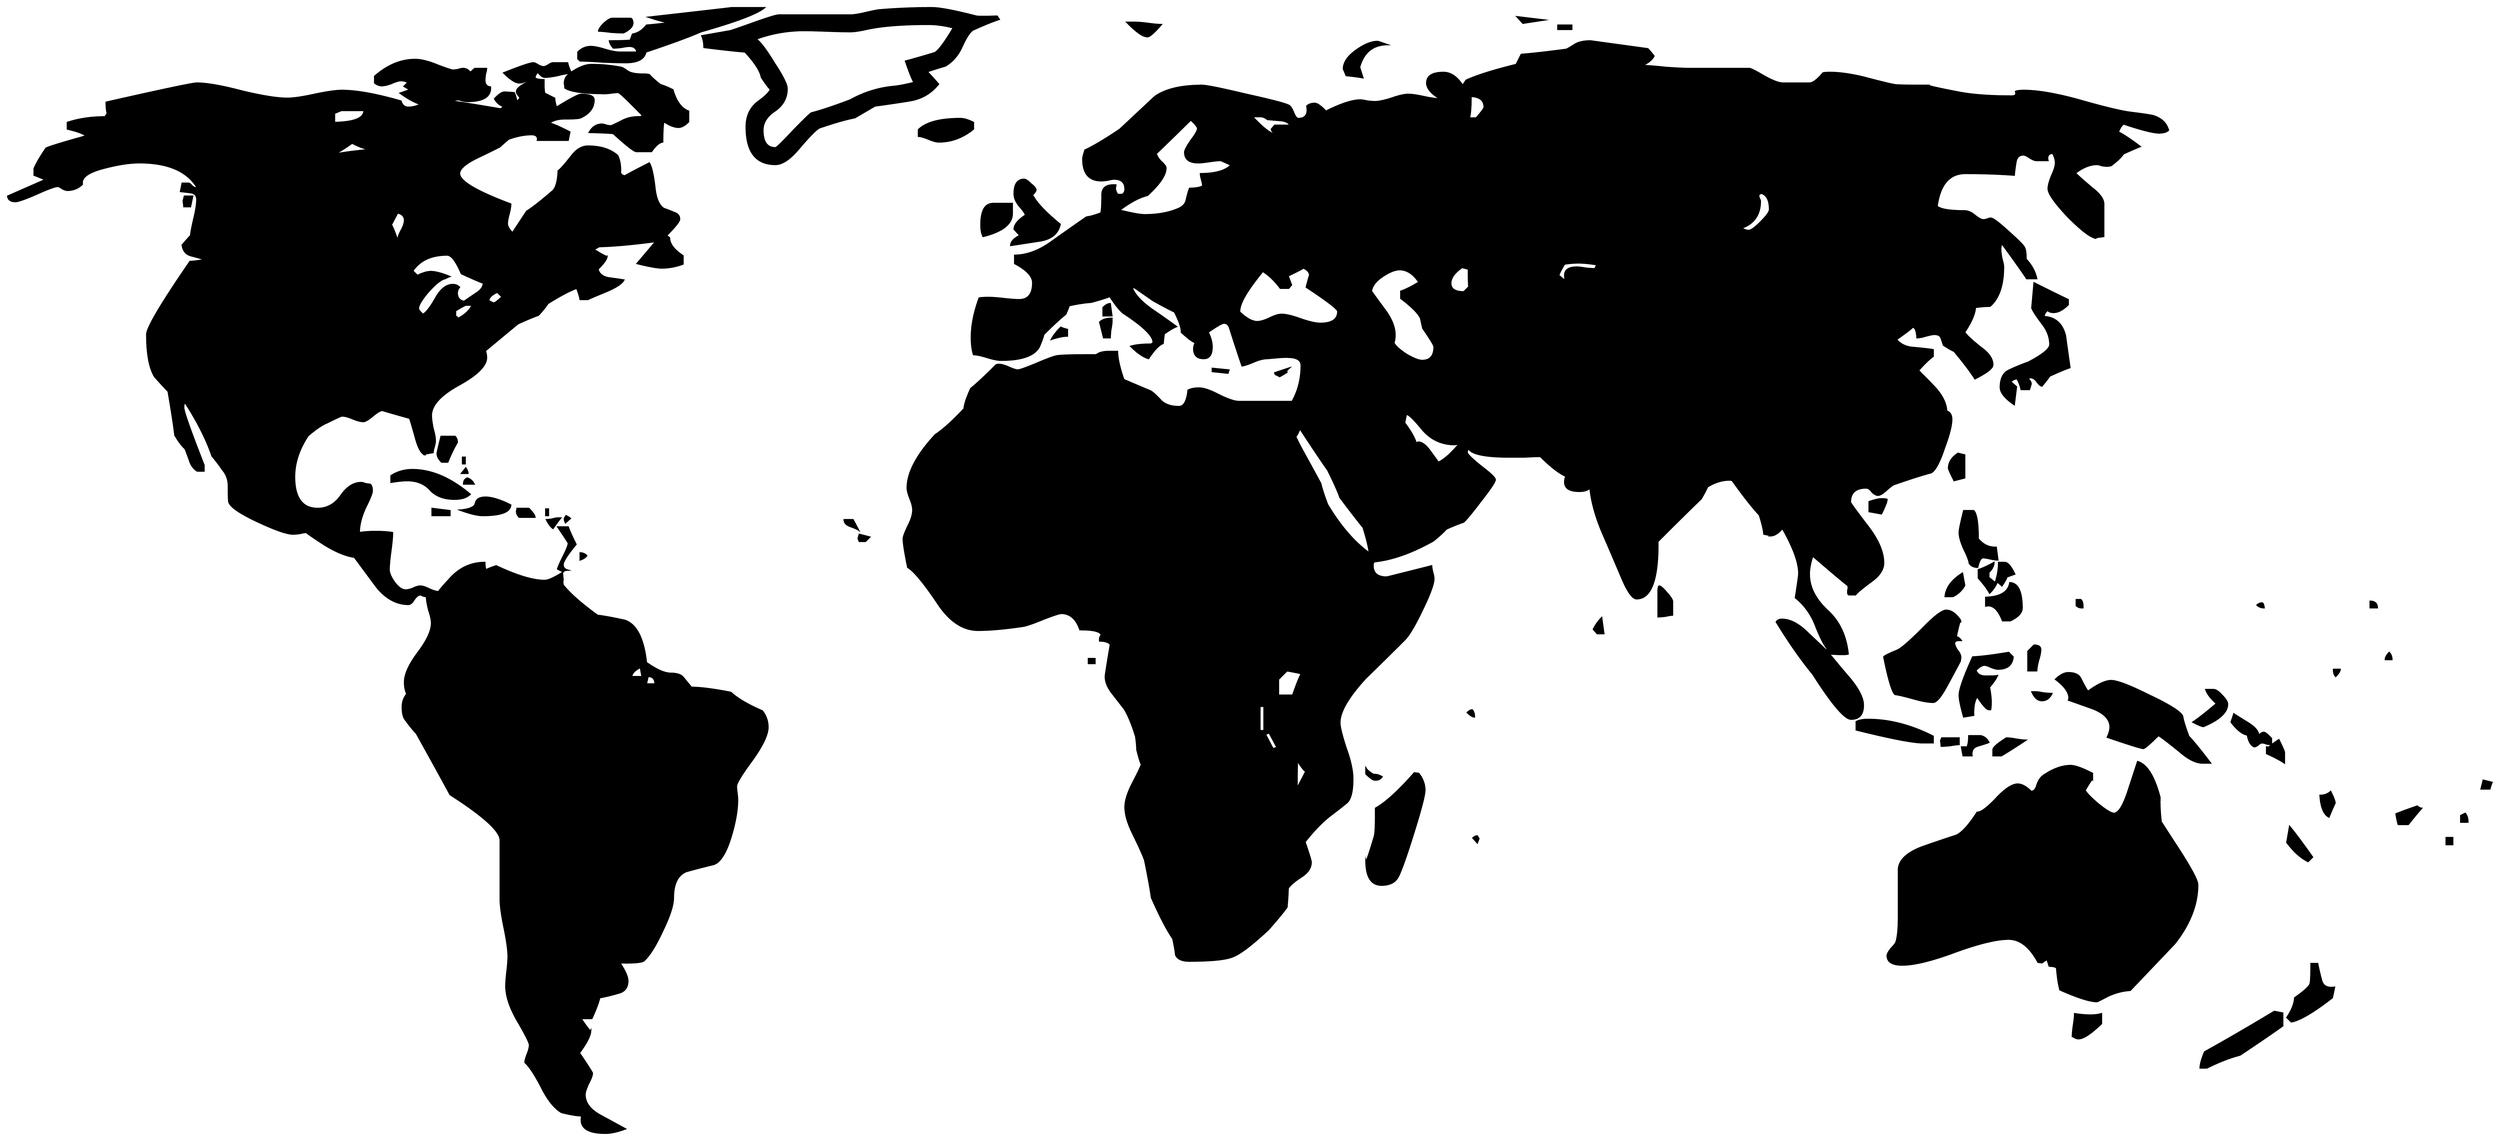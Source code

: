 


\begin{tikzpicture}[y=0.80pt, x=0.80pt, yscale=-1.0, xscale=1.0, inner sep=0pt, outer sep=0pt]
\begin{scope}[shift={(100.0,1708.0)},nonzero rule]
  \path[draw=.,fill=.,line width=1.600pt] (4210.0,-518.0) --
    (4197.0,-518.0) -- (4197.0,-530.0) .. controls
    (4205.667,-530.0) and (4210.0,-526.0) .. (4210.0,-518.0) --
    cycle(4236.0,-426.0) -- (4224.0,-426.0) .. controls
    (4224.0,-430.0) and (4226.333,-434.333) .. (4231.0,-439.0) ..
    controls (4234.333,-435.667) and (4236.0,-431.333) ..
    (4236.0,-426.0) -- cycle(4414.0,-208.0) .. controls
    (4412.667,-205.333) and (4411.333,-201.333) .. (4410.0,-196.0) --
    (4394.0,-196.0) -- (4398.0,-212.0) -- (4414.0,-208.0) --
    cycle(3664.0,-945.0) .. controls (3656.0,-942.333) and
    (3644.0,-937.333) .. (3628.0,-930.0) .. controls
    (3625.333,-926.0) and (3620.667,-920.0) .. (3614.0,-912.0) ..
    controls (3611.333,-912.667) and (3608.333,-915.333) ..
    (3605.0,-920.0) .. controls (3601.667,-924.667) and
    (3598.0,-927.0) .. (3594.0,-927.0) .. controls
    (3593.333,-927.0) and (3591.667,-926.667) .. (3589.0,-926.0) ..
    controls (3593.0,-922.667) and (3595.0,-919.333) ..
    (3595.0,-916.0) .. controls (3595.0,-916.0) and
    (3594.0,-912.667) .. (3592.0,-906.0) -- (3577.0,-906.0) ..
    controls (3576.333,-910.667) and (3574.0,-917.0) ..
    (3570.0,-925.0) .. controls (3566.0,-925.0) and
    (3562.333,-923.333) .. (3559.0,-920.0) -- (3569.0,-911.0) --
    (3565.0,-879.0) .. controls (3548.333,-890.333) and
    (3540.0,-900.667) .. (3540.0,-910.0) .. controls
    (3540.0,-926.0) and (3545.333,-936.333) .. (3556.0,-941.0) ..
    controls (3567.333,-946.333) and (3578.667,-951.0) ..
    (3590.0,-955.0) .. controls (3615.333,-968.333) and
    (3628.0,-978.667) .. (3628.0,-986.0) .. controls
    (3628.0,-998.667) and (3623.667,-1010.667) .. (3615.0,-1022.0) ..
    controls (3604.333,-1036.0) and (3598.0,-1045.667) ..
    (3596.0,-1051.0) -- (3600.0,-1096.0) .. controls
    (3625.333,-1083.333) and (3645.667,-1073.333) .. (3661.0,-1066.0) --
    (3661.0,-1057.0) .. controls (3651.667,-1047.667) and
    (3643.0,-1043.0) .. (3635.0,-1043.0) .. controls
    (3629.667,-1043.0) and (3626.0,-1044.333) .. (3624.0,-1047.0) ..
    controls (3620.0,-1043.0) and (3618.0,-1039.333) ..
    (3618.0,-1036.0) .. controls (3638.0,-1034.667) and
    (3650.667,-1023.333) .. (3656.0,-1002.0) .. controls
    (3658.667,-982.667) and (3661.333,-963.667) .. (3664.0,-945.0) --
    cycle(4144.0,-409.0) .. controls (4144.0,-405.667) and
    (4141.333,-401.333) .. (4136.0,-396.0) .. controls
    (4133.333,-398.667) and (4132.0,-402.333) .. (4132.0,-407.0) --
    (4132.0,-409.0) -- (4144.0,-409.0) -- cycle(4009.0,-518.0)
    .. controls (4003.667,-518.0) and (3999.333,-519.667) ..
    (3996.0,-523.0) .. controls (3998.667,-525.667) and
    (4001.667,-527.0) .. (4005.0,-527.0) .. controls
    (4007.0,-527.0) and (4008.333,-524.0) .. (4009.0,-518.0) --
    cycle(4371.0,-137.0) -- (4358.0,-137.0) -- (4358.0,-149.0)
    -- (4366.0,-153.0) .. controls (4369.333,-149.667) and
    (4371.0,-144.333) .. (4371.0,-137.0) -- cycle(4344.0,-97.0) --
    (4332.0,-97.0) -- (4332.0,-110.0) -- (4344.0,-110.0) --
    (4344.0,-97.0) -- cycle(4289.0,-162.0) .. controls
    (4283.667,-156.0) and (4275.667,-146.333) .. (4265.0,-133.0) --
    (4247.0,-133.0) .. controls (4245.667,-137.0) and
    (4244.333,-143.333) .. (4243.0,-152.0) .. controls
    (4251.0,-155.333) and (4263.667,-160.0) .. (4281.0,-166.0) ..
    controls (4283.667,-163.333) and (4286.333,-162.0) ..
    (4289.0,-162.0) -- cycle(2779.0,-1546.0) -- (2754.0,-1546.0)
    -- (2754.0,-1554.0) -- (2779.0,-1554.0) -- (2779.0,-1546.0)
    -- cycle(4045.0,-242.0) .. controls (4038.333,-246.667) and
    (4027.667,-252.333) .. (4013.0,-259.0) -- (4013.0,-271.0) ..
    controls (4014.333,-271.0) and (4016.0,-270.667) ..
    (4018.0,-270.0) .. controls (4015.333,-270.0) and
    (4021.0,-274.667) .. (4035.0,-284.0) .. controls
    (4041.667,-270.667) and (4045.0,-263.0) .. (4045.0,-261.0) --
    (4045.0,-242.0) -- cycle(4135.0,-171.0) .. controls
    (4135.0,-171.667) and (4131.333,-163.333) .. (4124.0,-146.0) ..
    controls (4114.667,-150.667) and (4109.333,-163.667) ..
    (4108.0,-185.0) .. controls (4116.0,-185.0) and
    (4122.333,-187.333) .. (4127.0,-192.0) .. controls
    (4132.333,-181.333) and (4135.0,-174.333) .. (4135.0,-171.0) --
    cycle(4022.0,-275.0) .. controls (4020.0,-275.0) and
    (4017.0,-275.333) .. (4013.0,-276.0) .. controls
    (4009.667,-277.333) and (4007.0,-278.0) .. (4005.0,-278.0) ..
    controls (4003.0,-278.0) and (4000.667,-276.667) ..
    (3998.0,-274.0) .. controls (3995.333,-272.0) and
    (3993.0,-271.0) .. (3991.0,-271.0) .. controls
    (3985.0,-273.667) and (3981.0,-280.667) .. (3979.0,-292.0) ..
    controls (3970.333,-293.333) and (3960.667,-301.0) ..
    (3950.0,-315.0) -- (3955.0,-330.0) .. controls
    (3955.667,-329.333) and (3964.667,-323.667) .. (3982.0,-313.0) ..
    controls (3994.0,-305.0) and (3999.667,-297.667) ..
    (3999.0,-291.0) .. controls (4002.333,-295.0) and
    (4005.333,-297.0) .. (4008.0,-297.0) .. controls
    (4010.667,-297.0) and (4015.333,-293.333) .. (4022.0,-286.0) --
    (4022.0,-275.0) -- cycle(2731.0,-1563.0) -- (2692.0,-1557.0)
    -- (2681.0,-1569.0) -- (2731.0,-1563.0) --
    cycle(3944.0,-347.0) .. controls (3944.0,-332.333) and
    (3929.667,-319.0) .. (3901.0,-307.0) .. controls
    (3898.333,-307.0) and (3892.0,-309.667) .. (3882.0,-315.0) ..
    controls (3892.0,-321.667) and (3906.0,-332.667) ..
    (3924.0,-348.0) .. controls (3914.0,-356.667) and
    (3907.667,-365.0) .. (3905.0,-373.0) -- (3919.0,-373.0) ..
    controls (3923.0,-373.0) and (3928.0,-369.667) ..
    (3934.0,-363.0) .. controls (3940.667,-356.333) and
    (3944.0,-351.0) .. (3944.0,-347.0) -- cycle(3477.0,-749.0)
    -- (3458.0,-744.0) .. controls (3451.333,-757.333) and
    (3448.0,-764.667) .. (3448.0,-766.0) .. controls
    (3448.0,-776.667) and (3453.667,-785.667) .. (3465.0,-793.0) ..
    controls (3467.667,-792.333) and (3471.667,-791.333) ..
    (3477.0,-790.0) .. controls (3477.0,-762.667) and
    (3477.0,-749.0) .. (3477.0,-749.0) -- cycle(3687.0,-518.0)
    -- (3685.0,-518.0) .. controls (3681.0,-518.0) and
    (3677.667,-519.333) .. (3675.0,-522.0) -- (3675.0,-533.0) --
    (3683.0,-533.0) .. controls (3685.667,-531.0) and
    (3687.0,-527.0) .. (3687.0,-521.0) -- (3687.0,-518.0) --
    cycle(4095.0,-75.0) -- (4087.0,-67.0) .. controls
    (4074.333,-73.0) and (4061.667,-84.333) .. (4049.0,-101.0) --
    (4054.0,-130.0) .. controls (4064.0,-118.0) and
    (4077.667,-99.667) .. (4095.0,-75.0) -- cycle(3536.0,-603.0) ..
    controls (3532.667,-603.0) and (3528.0,-603.667) ..
    (3522.0,-605.0) .. controls (3516.667,-606.333) and
    (3512.333,-607.0) .. (3509.0,-607.0) .. controls
    (3505.667,-607.0) and (3502.667,-601.333) .. (3500.0,-590.0) ..
    controls (3493.333,-590.0) and (3488.333,-592.333) ..
    (3485.0,-597.0) .. controls (3484.333,-602.333) and
    (3481.0,-611.0) .. (3475.0,-623.0) .. controls
    (3469.667,-635.0) and (3467.0,-644.667) .. (3467.0,-652.0) ..
    controls (3467.0,-656.667) and (3469.667,-669.667) ..
    (3475.0,-691.0) -- (3493.0,-691.0) .. controls
    (3498.333,-685.667) and (3501.0,-669.0) .. (3501.0,-641.0) ..
    controls (3509.667,-630.333) and (3520.333,-625.333) ..
    (3533.0,-626.0) .. controls (3533.667,-620.667) and
    (3534.667,-613.0) .. (3536.0,-603.0) -- cycle(3566.0,-578.0)
    .. controls (3566.0,-578.0) and (3561.333,-576.333) ..
    (3552.0,-573.0) .. controls (3550.667,-569.0) and
    (3547.667,-563.667) .. (3543.0,-557.0) -- (3535.0,-564.0) ..
    controls (3531.0,-555.333) and (3526.333,-548.667) ..
    (3521.0,-544.0) .. controls (3517.667,-550.667) and
    (3511.0,-559.667) .. (3501.0,-571.0) -- (3501.0,-586.0) ..
    controls (3509.0,-588.667) and (3518.333,-593.0) ..
    (3529.0,-599.0) .. controls (3529.0,-593.0) and
    (3526.0,-587.0) .. (3520.0,-581.0) -- (3520.0,-572.0) ..
    controls (3522.667,-570.0) and (3526.333,-567.0) ..
    (3531.0,-563.0) .. controls (3535.0,-575.0) and
    (3537.0,-587.0) .. (3537.0,-599.0) -- (3548.0,-599.0) ..
    controls (3553.333,-599.0) and (3559.333,-592.0) ..
    (3566.0,-578.0) -- cycle(3914.0,-242.0) -- (3900.0,-242.0)
    .. controls (3888.0,-242.0) and (3874.333,-248.667) ..
    (3859.0,-262.0) .. controls (3837.667,-279.333) and
    (3825.0,-289.0) .. (3821.0,-291.0) .. controls
    (3805.667,-275.667) and (3796.667,-268.0) .. (3794.0,-268.0) ..
    controls (3790.667,-268.0) and (3769.333,-274.667) ..
    (3730.0,-288.0) .. controls (3733.333,-295.333) and
    (3735.0,-301.333) .. (3735.0,-306.0) .. controls
    (3735.0,-319.333) and (3725.333,-330.0) .. (3706.0,-338.0) ..
    controls (3691.333,-343.333) and (3676.333,-348.667) ..
    (3661.0,-354.0) .. controls (3661.667,-354.667) and
    (3662.0,-356.0) .. (3662.0,-358.0) .. controls
    (3662.0,-368.0) and (3654.0,-379.0) .. (3638.0,-391.0) ..
    controls (3646.0,-399.0) and (3653.667,-403.0) ..
    (3661.0,-403.0) .. controls (3672.333,-403.0) and
    (3679.667,-399.667) .. (3683.0,-393.0) .. controls
    (3689.667,-379.667) and (3694.0,-372.0) .. (3696.0,-370.0) ..
    controls (3713.333,-382.667) and (3727.0,-389.0) ..
    (3737.0,-389.0) .. controls (3747.667,-389.0) and
    (3770.333,-380.333) .. (3805.0,-363.0) .. controls
    (3840.333,-346.333) and (3860.0,-334.0) .. (3864.0,-326.0) ..
    controls (3865.333,-318.0) and (3869.0,-306.0) ..
    (3875.0,-290.0) .. controls (3884.333,-280.0) and
    (3897.333,-264.0) .. (3914.0,-242.0) -- cycle(3579.0,-518.0)
    .. controls (3579.0,-509.333) and (3572.0,-501.667) ..
    (3558.0,-495.0) -- (3544.0,-495.0) .. controls
    (3536.0,-515.667) and (3526.0,-524.333) .. (3514.0,-521.0) --
    (3514.0,-537.0) .. controls (3540.0,-537.667) and
    (3554.333,-546.333) .. (3557.0,-563.0) .. controls
    (3571.667,-562.333) and (3579.0,-547.333) .. (3579.0,-518.0) --
    cycle(3612.0,-444.0) .. controls (3612.0,-439.333) and
    (3610.667,-432.667) .. (3608.0,-424.0) .. controls
    (3606.0,-416.0) and (3605.0,-410.0) .. (3605.0,-406.0) --
    (3589.0,-406.0) -- (3589.0,-441.0) -- (3600.0,-452.0) ..
    controls (3608.0,-452.0) and (3612.0,-449.333) ..
    (3612.0,-444.0) -- cycle(3339.0,-711.0) .. controls
    (3339.0,-707.0) and (3335.667,-698.333) .. (3329.0,-685.0) --
    (3307.0,-689.0) -- (3307.0,-707.0) .. controls
    (3317.0,-710.333) and (3324.0,-712.0) .. (3328.0,-712.0) --
    (3332.0,-712.0) .. controls (3334.667,-712.0) and
    (3337.0,-711.667) .. (3339.0,-711.0) -- cycle(3477.0,-558.0)
    .. controls (3472.333,-549.333) and (3465.333,-542.667) ..
    (3456.0,-538.0) -- (3442.0,-538.0) .. controls
    (3443.333,-554.0) and (3453.667,-568.0) .. (3473.0,-580.0) --
    (3477.0,-558.0) -- cycle(3632.0,-366.0) .. controls
    (3628.0,-357.333) and (3622.0,-353.0) .. (3614.0,-353.0) ..
    controls (3606.667,-353.0) and (3600.667,-358.333) ..
    (3596.0,-369.0) -- (3602.0,-369.0) .. controls
    (3605.333,-369.0) and (3610.333,-368.333) .. (3617.0,-367.0) ..
    controls (3623.667,-366.333) and (3628.667,-366.0) ..
    (3632.0,-366.0) -- cycle(4134.0,156.0) .. controls
    (4133.333,160.0) and (4132.0,166.333) .. (4130.0,175.0) ..
    controls (4096.667,201.0) and (4072.333,215.333) .. (4057.0,218.0)
    -- (4049.0,210.0) .. controls (4057.667,197.333) and
    (4062.333,185.667) .. (4063.0,175.0) .. controls (4079.0,163.667)
    and (4088.0,155.667) .. (4090.0,151.0) .. controls
    (4091.333,148.333) and (4092.0,136.0) .. (4092.0,114.0) --
    (4104.0,114.0) .. controls (4106.0,124.0) and (4108.333,134.0)
    .. (4111.0,144.0) .. controls (4113.667,154.0) and
    (4121.333,158.0) .. (4134.0,156.0) -- cycle(2452.0,-1519.0) ..
    controls (2426.0,-1519.0) and (2409.333,-1505.667) ..
    (2402.0,-1479.0) -- (2408.0,-1460.0) .. controls
    (2401.333,-1461.333) and (2391.333,-1462.667) .. (2378.0,-1464.0) --
    (2373.0,-1476.0) .. controls (2373.0,-1487.333) and
    (2380.333,-1498.333) .. (2395.0,-1509.0) .. controls
    (2409.667,-1519.667) and (2422.667,-1525.0) .. (2434.0,-1525.0) ..
    controls (2434.667,-1525.0) and (2440.667,-1523.0) ..
    (2452.0,-1519.0) -- cycle(3563.0,-431.0) .. controls
    (3561.667,-416.333) and (3552.667,-409.0) .. (3536.0,-409.0) ..
    controls (3533.333,-409.0) and (3529.333,-410.0) ..
    (3524.0,-412.0) .. controls (3518.667,-414.667) and
    (3514.667,-416.0) .. (3512.0,-416.0) .. controls
    (3508.0,-416.0) and (3503.0,-413.0) .. (3497.0,-407.0) ..
    controls (3499.667,-400.333) and (3505.0,-397.0) ..
    (3513.0,-397.0) .. controls (3529.667,-397.0) and
    (3537.0,-397.333) .. (3535.0,-398.0) .. controls
    (3533.667,-393.333) and (3529.0,-386.333) .. (3521.0,-377.0) ..
    controls (3523.0,-366.333) and (3524.0,-357.667) ..
    (3524.0,-351.0) .. controls (3524.0,-345.0) and
    (3523.667,-340.333) .. (3523.0,-337.0) -- (3520.0,-337.0) ..
    controls (3516.0,-337.0) and (3509.0,-344.667) ..
    (3499.0,-360.0) .. controls (3494.333,-352.667) and
    (3492.333,-341.667) .. (3493.0,-327.0) .. controls
    (3489.0,-326.333) and (3483.0,-325.333) .. (3475.0,-324.0) ..
    controls (3469.667,-342.667) and (3467.0,-355.667) ..
    (3467.0,-363.0) .. controls (3467.0,-373.0) and
    (3475.0,-395.667) .. (3491.0,-431.0) .. controls
    (3505.667,-431.667) and (3527.0,-434.333) .. (3555.0,-439.0) --
    (3563.0,-431.0) -- cycle(3471.0,-460.0) -- (3467.0,-460.0)
    .. controls (3461.667,-460.0) and (3459.0,-458.333) ..
    (3459.0,-455.0) .. controls (3459.0,-452.333) and
    (3460.667,-448.333) .. (3464.0,-443.0) .. controls
    (3468.0,-438.333) and (3470.0,-434.0) .. (3470.0,-430.0) ..
    controls (3470.0,-429.333) and (3469.667,-427.0) ..
    (3469.0,-423.0) .. controls (3461.667,-409.0) and
    (3454.333,-395.333) .. (3447.0,-382.0) .. controls
    (3435.667,-360.667) and (3427.0,-350.0) .. (3421.0,-350.0) ..
    controls (3412.333,-350.0) and (3401.0,-352.0) ..
    (3387.0,-356.0) .. controls (3370.333,-360.667) and
    (3359.0,-363.333) .. (3353.0,-364.0) .. controls
    (3347.667,-368.667) and (3341.0,-391.0) .. (3333.0,-431.0) ..
    controls (3334.333,-433.0) and (3342.333,-437.0) ..
    (3357.0,-443.0) .. controls (3363.667,-445.667) and
    (3378.667,-458.667) .. (3402.0,-482.0) .. controls
    (3422.667,-503.333) and (3436.667,-514.0) .. (3444.0,-514.0) ..
    controls (3452.667,-514.0) and (3461.0,-508.333) ..
    (3469.0,-497.0) .. controls (3469.667,-495.667) and
    (3470.0,-494.0) .. (3470.0,-492.0) .. controls
    (3470.0,-500.0) and (3467.333,-491.667) .. (3462.0,-467.0) ..
    controls (3465.333,-466.333) and (3468.333,-464.0) ..
    (3471.0,-460.0) -- cycle(3586.0,-283.0) .. controls
    (3568.0,-271.0) and (3553.333,-261.667) .. (3542.0,-255.0) --
    (3527.0,-255.0) -- (3527.0,-266.0) .. controls
    (3527.0,-270.0) and (3535.0,-277.0) .. (3551.0,-287.0) ..
    controls (3555.0,-287.0) and (3560.667,-286.333) ..
    (3568.0,-285.0) .. controls (3576.0,-283.667) and
    (3582.0,-283.0) .. (3586.0,-283.0) -- cycle(3520.0,-279.0)
    .. controls (3519.333,-278.333) and (3512.333,-276.0) ..
    (3499.0,-272.0) .. controls (3491.667,-269.333) and
    (3488.667,-263.667) .. (3490.0,-255.0) -- (3474.0,-255.0) ..
    controls (3473.333,-258.333) and (3472.333,-263.667) ..
    (3471.0,-271.0) -- (3481.0,-271.0) .. controls
    (3483.0,-275.0) and (3484.0,-281.667) .. (3484.0,-291.0) ..
    controls (3491.333,-291.0) and (3498.333,-291.0) ..
    (3505.0,-291.0) .. controls (3511.667,-289.667) and
    (3516.667,-285.667) .. (3520.0,-279.0) -- cycle(3467.0,-275.0)
    .. controls (3463.667,-275.0) and (3458.333,-274.333) ..
    (3451.0,-273.0) .. controls (3443.667,-272.333) and
    (3438.333,-272.0) .. (3435.0,-272.0) .. controls
    (3435.0,-274.0) and (3434.667,-277.333) .. (3434.0,-282.0) --
    (3436.0,-287.0) -- (3467.0,-287.0) -- (3467.0,-275.0) --
    cycle(4042.0,225.0) .. controls (4025.333,237.0) and
    (4000.0,254.333) .. (3966.0,277.0) .. controls (3948.0,281.667)
    and (3928.333,289.333) .. (3907.0,300.0) -- (3895.0,300.0) ..
    controls (3895.0,293.333) and (3897.667,283.667) .. (3903.0,271.0)
    .. controls (3935.667,253.0) and (3977.0,229.0) ..
    (4027.0,199.0) -- (4042.0,202.0) -- (4042.0,225.0) --
    cycle(3421.0,-278.0) -- (3403.0,-278.0) .. controls
    (3385.0,-278.0) and (3345.333,-285.667) .. (3284.0,-301.0) --
    (3284.0,-316.0) .. controls (3289.333,-318.667) and
    (3296.333,-320.0) .. (3305.0,-320.0) .. controls
    (3343.0,-320.0) and (3381.667,-310.0) .. (3421.0,-290.0) --
    (3421.0,-278.0) -- cycle(3891.0,-26.0) .. controls
    (3891.0,9.333) and (3877.333,44.333) .. (3850.0,79.0) .. controls
    (3824.0,106.333) and (3797.667,134.0) .. (3771.0,162.0) ..
    controls (3758.333,162.667) and (3745.333,166.0) .. (3732.0,172.0)
    .. controls (3719.333,178.667) and (3712.667,182.0) ..
    (3712.0,182.0) .. controls (3699.333,182.0) and (3677.333,175.0)
    .. (3646.0,161.0) .. controls (3643.333,151.667) and
    (3641.333,138.667) .. (3640.0,122.0) .. controls (3638.0,120.0)
    and (3633.667,119.0) .. (3627.0,119.0) -- (3623.0,107.0) --
    (3614.0,113.0) -- (3607.0,112.0) .. controls (3592.333,84.667)
    and (3575.0,71.0) .. (3555.0,71.0) .. controls (3533.667,71.0)
    and (3502.0,78.667) .. (3460.0,94.0) .. controls
    (3418.667,109.333) and (3387.333,117.0) .. (3366.0,117.0) ..
    controls (3348.0,117.0) and (3339.0,111.333) .. (3339.0,100.0)
    .. controls (3339.0,97.333) and (3341.333,93.0) .. (3346.0,87.0)
    .. controls (3351.333,81.667) and (3354.333,77.667) .. (3355.0,75.0)
    .. controls (3357.667,65.667) and (3359.0,51.333) .. (3359.0,32.0)
    -- (3359.0,-52.0) .. controls (3359.0,-68.667) and
    (3372.667,-82.333) .. (3400.0,-93.0) .. controls (3420.667,-100.333)
    and (3441.333,-107.333) .. (3462.0,-114.0) .. controls
    (3472.0,-118.667) and (3484.333,-132.333) .. (3499.0,-155.0) ..
    controls (3505.0,-154.333) and (3516.0,-162.333) ..
    (3532.0,-179.0) .. controls (3548.0,-196.333) and
    (3561.0,-205.0) .. (3571.0,-205.0) .. controls
    (3578.333,-205.0) and (3586.333,-200.667) .. (3595.0,-192.0) ..
    controls (3599.667,-192.0) and (3603.0,-195.667) ..
    (3605.0,-203.0) .. controls (3607.667,-211.0) and
    (3611.333,-216.667) .. (3616.0,-220.0) .. controls
    (3633.333,-232.0) and (3649.667,-238.0) .. (3665.0,-238.0) ..
    controls (3673.0,-238.0) and (3686.0,-233.333) ..
    (3704.0,-224.0) -- (3704.0,-213.0) .. controls
    (3704.0,-215.0) and (3699.667,-208.667) .. (3691.0,-194.0) ..
    controls (3693.0,-189.333) and (3700.667,-181.333) ..
    (3714.0,-170.0) .. controls (3728.0,-158.667) and
    (3737.333,-153.0) .. (3742.0,-153.0) .. controls
    (3750.0,-153.0) and (3758.333,-166.333) .. (3767.0,-193.0) ..
    controls (3778.333,-227.667) and (3784.0,-245.0) ..
    (3784.0,-245.0) .. controls (3800.667,-240.333) and
    (3814.0,-219.0) .. (3824.0,-181.0) .. controls
    (3823.333,-171.0) and (3824.0,-156.667) .. (3826.0,-138.0) ..
    controls (3836.667,-121.333) and (3847.667,-104.333) ..
    (3859.0,-87.0) .. controls (3880.333,-53.667) and (3891.0,-33.333)
    .. (3891.0,-26.0) -- cycle(2050.0,-1555.0) .. controls
    (2037.333,-1540.333) and (2029.0,-1533.0) .. (2025.0,-1533.0) ..
    controls (2017.0,-1533.0) and (2004.667,-1541.667) ..
    (1988.0,-1559.0) -- (2004.0,-1559.0) .. controls
    (2009.333,-1559.0) and (2017.0,-1558.333) .. (2027.0,-1557.0) ..
    controls (2037.0,-1555.667) and (2044.667,-1555.0) ..
    (2050.0,-1555.0) -- cycle(2958.0,-505.0) .. controls
    (2955.333,-505.0) and (2951.0,-504.333) .. (2945.0,-503.0) ..
    controls (2939.667,-502.333) and (2935.333,-502.0) ..
    (2932.0,-502.0) .. controls (2932.0,-502.0) and
    (2932.0,-517.333) .. (2932.0,-548.0) .. controls
    (2932.0,-551.333) and (2932.333,-554.0) .. (2933.0,-556.0) --
    (2934.0,-557.0) .. controls (2936.667,-557.0) and
    (2941.333,-553.0) .. (2948.0,-545.0) .. controls
    (2954.667,-537.667) and (2958.0,-532.333) .. (2958.0,-529.0) --
    (2958.0,-505.0) -- cycle(3720.0,221.0) .. controls
    (3701.333,239.0) and (3687.667,248.0) .. (3679.0,248.0) ..
    controls (3677.0,248.0) and (3674.667,247.333) .. (3672.0,246.0)
    .. controls (3670.0,244.667) and (3668.667,244.0) ..
    (3668.0,244.0) .. controls (3668.0,239.333) and (3668.667,232.333)
    .. (3670.0,223.0) .. controls (3671.333,214.333) and
    (3672.0,207.667) .. (3672.0,203.0) .. controls (3693.333,206.333)
    and (3709.333,206.333) .. (3720.0,203.0) -- (3720.0,221.0) --
    cycle(3839.0,-1367.0) .. controls (3835.667,-1363.667) and
    (3830.0,-1362.0) .. (3822.0,-1362.0) .. controls
    (3812.0,-1362.0) and (3791.0,-1367.333) .. (3759.0,-1378.0) ..
    controls (3755.667,-1375.333) and (3752.667,-1370.667) ..
    (3750.0,-1364.0) .. controls (3759.333,-1359.333) and
    (3772.333,-1350.667) .. (3789.0,-1338.0) .. controls
    (3782.333,-1335.333) and (3772.333,-1331.0) .. (3759.0,-1325.0) ..
    controls (3755.0,-1319.0) and (3747.667,-1312.0) ..
    (3737.0,-1304.0) .. controls (3735.0,-1303.333) and
    (3732.333,-1303.0) .. (3729.0,-1303.0) .. controls
    (3727.0,-1303.0) and (3724.0,-1303.333) .. (3720.0,-1304.0) ..
    controls (3716.667,-1305.333) and (3714.0,-1306.0) ..
    (3712.0,-1306.0) .. controls (3700.0,-1306.0) and
    (3687.333,-1301.0) .. (3674.0,-1291.0) .. controls
    (3676.0,-1288.333) and (3685.667,-1279.667) .. (3703.0,-1265.0) ..
    controls (3717.0,-1254.333) and (3724.0,-1244.667) ..
    (3724.0,-1236.0) -- (3724.0,-1178.0) .. controls
    (3708.0,-1176.0) and (3703.667,-1175.0) .. (3711.0,-1175.0) ..
    controls (3702.333,-1175.0) and (3685.667,-1187.333) ..
    (3661.0,-1212.0) .. controls (3637.0,-1237.333) and
    (3625.0,-1254.333) .. (3625.0,-1263.0) .. controls
    (3625.0,-1268.333) and (3627.0,-1276.0) .. (3631.0,-1286.0) ..
    controls (3635.667,-1296.0) and (3638.0,-1303.667) ..
    (3638.0,-1309.0) .. controls (3638.0,-1314.333) and
    (3636.333,-1320.0) .. (3633.0,-1326.0) .. controls
    (3625.667,-1325.333) and (3623.0,-1321.0) .. (3625.0,-1313.0) --
    (3604.0,-1313.0) .. controls (3601.333,-1313.0) and
    (3597.333,-1314.667) .. (3592.0,-1318.0) .. controls
    (3587.333,-1321.333) and (3583.667,-1323.0) .. (3581.0,-1323.0) ..
    controls (3573.667,-1323.0) and (3569.333,-1318.667) ..
    (3568.0,-1310.0) .. controls (3566.667,-1302.0) and
    (3565.667,-1294.333) .. (3565.0,-1287.0) .. controls
    (3539.0,-1289.0) and (3510.0,-1290.0) .. (3478.0,-1290.0) ..
    controls (3450.0,-1290.0) and (3433.333,-1270.667) ..
    (3428.0,-1232.0) .. controls (3434.0,-1226.667) and
    (3450.0,-1224.0) .. (3476.0,-1224.0) .. controls
    (3482.667,-1224.0) and (3489.0,-1221.333) .. (3495.0,-1216.0) ..
    controls (3501.667,-1210.667) and (3506.667,-1208.0) ..
    (3510.0,-1208.0) .. controls (3511.333,-1208.0) and
    (3513.333,-1208.333) .. (3516.0,-1209.0) .. controls
    (3519.333,-1210.333) and (3521.667,-1211.0) .. (3523.0,-1211.0) ..
    controls (3527.0,-1211.0) and (3537.333,-1203.333) ..
    (3554.0,-1188.0) .. controls (3571.333,-1172.667) and
    (3581.0,-1163.0) .. (3583.0,-1159.0) .. controls
    (3585.0,-1155.667) and (3586.0,-1148.667) .. (3586.0,-1138.0) ..
    controls (3596.0,-1127.333) and (3602.333,-1115.667) ..
    (3605.0,-1103.0) -- (3587.0,-1103.0) .. controls
    (3577.667,-1117.0) and (3563.0,-1137.667) .. (3543.0,-1165.0) ..
    controls (3541.667,-1162.333) and (3541.0,-1159.0) ..
    (3541.0,-1155.0) .. controls (3541.0,-1151.667) and
    (3541.667,-1146.333) .. (3543.0,-1139.0) .. controls
    (3545.0,-1132.333) and (3546.0,-1127.333) .. (3546.0,-1124.0) ..
    controls (3546.0,-1091.333) and (3538.0,-1068.0) ..
    (3522.0,-1054.0) .. controls (3515.333,-1054.0) and
    (3506.667,-1053.333) .. (3496.0,-1052.0) .. controls
    (3495.333,-1040.667) and (3489.0,-1026.0) .. (3477.0,-1008.0) ..
    controls (3479.667,-1003.333) and (3489.333,-994.333) ..
    (3506.0,-981.0) .. controls (3520.0,-971.0) and
    (3527.0,-960.667) .. (3527.0,-950.0) .. controls
    (3527.0,-944.0) and (3516.333,-935.667) .. (3495.0,-925.0) ..
    controls (3487.0,-937.667) and (3474.667,-954.0) ..
    (3458.0,-974.0) .. controls (3453.333,-976.0) and
    (3447.0,-979.667) .. (3439.0,-985.0) .. controls
    (3437.667,-989.0) and (3436.333,-993.0) .. (3435.0,-997.0) ..
    controls (3433.667,-1001.667) and (3429.667,-1004.0) ..
    (3423.0,-1004.0) .. controls (3420.333,-1004.0) and
    (3415.333,-1003.0) .. (3408.0,-1001.0) .. controls
    (3401.333,-999.0) and (3396.0,-998.0) .. (3392.0,-998.0) ..
    controls (3391.333,-1010.667) and (3388.667,-1017.0) ..
    (3384.0,-1017.0) .. controls (3386.0,-1017.0) and
    (3376.667,-1009.667) .. (3356.0,-995.0) .. controls
    (3363.333,-986.333) and (3373.667,-981.667) .. (3387.0,-981.0) ..
    controls (3407.667,-979.0) and (3419.0,-977.667) ..
    (3421.0,-977.0) -- (3421.0,-965.0) .. controls
    (3414.333,-960.333) and (3405.667,-952.0) .. (3395.0,-940.0) ..
    controls (3413.667,-921.333) and (3424.333,-910.333) ..
    (3427.0,-907.0) .. controls (3438.333,-893.667) and
    (3444.333,-880.667) .. (3445.0,-868.0) .. controls
    (3451.0,-866.0) and (3454.0,-861.0) .. (3454.0,-853.0) ..
    controls (3454.0,-842.333) and (3449.667,-825.333) ..
    (3441.0,-802.0) .. controls (3432.333,-776.0) and
    (3424.333,-761.333) .. (3417.0,-758.0) .. controls
    (3401.667,-754.0) and (3379.667,-747.0) .. (3351.0,-737.0) ..
    controls (3349.0,-736.333) and (3344.667,-733.0) ..
    (3338.0,-727.0) .. controls (3331.333,-721.0) and
    (3326.333,-718.0) .. (3323.0,-718.0) .. controls
    (3319.667,-718.0) and (3316.0,-720.0) .. (3312.0,-724.0) ..
    controls (3308.667,-728.667) and (3305.333,-731.0) ..
    (3302.0,-731.0) .. controls (3283.333,-731.0) and
    (3274.0,-722.667) .. (3274.0,-706.0) .. controls
    (3274.0,-704.667) and (3283.667,-691.333) .. (3303.0,-666.0) ..
    controls (3323.0,-640.667) and (3333.0,-618.0) ..
    (3333.0,-598.0) .. controls (3333.0,-586.667) and
    (3326.333,-576.0) .. (3313.0,-566.0) .. controls
    (3295.667,-553.333) and (3285.667,-545.0) .. (3283.0,-541.0) --
    (3272.0,-541.0) .. controls (3268.667,-541.0) and
    (3268.0,-545.333) .. (3270.0,-554.0) -- (3269.0,-558.0) ..
    controls (3266.333,-559.333) and (3245.667,-576.667) ..
    (3207.0,-610.0) .. controls (3203.0,-598.0) and
    (3201.0,-587.333) .. (3201.0,-578.0) .. controls
    (3201.0,-555.333) and (3211.667,-534.0) .. (3233.0,-514.0) ..
    controls (3254.333,-494.667) and (3266.667,-468.667) ..
    (3270.0,-436.0) .. controls (3266.667,-434.667) and
    (3255.667,-434.667) .. (3237.0,-436.0) .. controls
    (3249.0,-421.333) and (3261.0,-407.0) .. (3273.0,-393.0) ..
    controls (3289.0,-373.667) and (3297.0,-357.667) ..
    (3297.0,-345.0) .. controls (3297.0,-328.333) and
    (3289.667,-320.0) .. (3275.0,-320.0) .. controls
    (3263.667,-320.0) and (3241.0,-346.667) .. (3207.0,-400.0) ..
    controls (3185.667,-426.0) and (3164.0,-457.0) ..
    (3142.0,-493.0) .. controls (3144.0,-496.333) and
    (3147.333,-498.0) .. (3152.0,-498.0) .. controls
    (3165.333,-498.0) and (3179.333,-491.333) .. (3194.0,-478.0) ..
    controls (3206.0,-466.667) and (3218.0,-455.333) ..
    (3230.0,-444.0) -- (3234.0,-444.0) .. controls
    (3228.667,-448.667) and (3221.667,-461.667) .. (3213.0,-483.0) ..
    controls (3205.0,-505.0) and (3192.667,-522.667) ..
    (3176.0,-536.0) .. controls (3180.0,-562.0) and
    (3182.0,-576.333) .. (3182.0,-579.0) .. controls
    (3182.0,-598.333) and (3172.333,-625.0) .. (3153.0,-659.0) ..
    controls (3145.667,-650.333) and (3138.667,-646.0) ..
    (3132.0,-646.0) .. controls (3134.0,-646.0) and
    (3130.0,-647.0) .. (3120.0,-649.0) .. controls
    (3119.333,-657.0) and (3116.667,-668.333) .. (3112.0,-683.0) ..
    controls (3100.0,-695.667) and (3084.0,-716.0) ..
    (3064.0,-744.0) -- (3062.0,-745.0) .. controls
    (3048.0,-745.667) and (3034.0,-741.667) .. (3020.0,-733.0) ..
    controls (3018.0,-728.333) and (3014.333,-721.333) ..
    (3009.0,-712.0) .. controls (2991.667,-695.333) and
    (2966.0,-670.0) .. (2932.0,-636.0) .. controls
    (2932.667,-568.0) and (2920.0,-534.0) .. (2894.0,-534.0) ..
    controls (2886.667,-534.0) and (2877.667,-546.667) ..
    (2867.0,-572.0) .. controls (2856.333,-597.333) and
    (2845.333,-623.0) .. (2834.0,-649.0) .. controls
    (2821.333,-678.333) and (2813.667,-705.667) .. (2811.0,-731.0) ..
    controls (2807.667,-727.0) and (2801.333,-725.0) ..
    (2792.0,-725.0) .. controls (2770.0,-725.0) and
    (2762.0,-734.0) .. (2768.0,-752.0) .. controls
    (2756.0,-757.333) and (2741.0,-769.0) .. (2723.0,-787.0) ..
    controls (2717.0,-787.0) and (2707.667,-786.667) ..
    (2695.0,-786.0) .. controls (2682.333,-786.0) and
    (2673.0,-786.0) .. (2667.0,-786.0) .. controls
    (2625.0,-786.0) and (2601.0,-791.0) .. (2595.0,-801.0) ..
    controls (2594.333,-799.667) and (2593.667,-797.667) ..
    (2593.0,-795.0) .. controls (2593.0,-791.667) and
    (2601.333,-783.333) .. (2618.0,-770.0) .. controls
    (2634.667,-757.333) and (2643.0,-749.333) .. (2643.0,-746.0) ..
    controls (2643.0,-742.0) and (2634.333,-729.0) ..
    (2617.0,-707.0) .. controls (2600.333,-685.0) and
    (2590.0,-672.667) .. (2586.0,-670.0) .. controls
    (2579.333,-668.0) and (2569.333,-664.0) .. (2556.0,-658.0) ..
    controls (2551.333,-652.667) and (2543.667,-645.667) ..
    (2533.0,-637.0) .. controls (2495.0,-615.667) and
    (2460.333,-603.333) .. (2429.0,-600.0) .. controls
    (2427.0,-600.0) and (2426.0,-597.667) .. (2426.0,-593.0) ..
    controls (2426.0,-579.667) and (2434.0,-573.0) ..
    (2450.0,-573.0) .. controls (2450.667,-573.0) and
    (2477.333,-579.667) .. (2530.0,-593.0) .. controls
    (2530.0,-590.333) and (2530.667,-586.333) .. (2532.0,-581.0) ..
    controls (2533.333,-576.333) and (2534.0,-572.667) ..
    (2534.0,-570.0) .. controls (2534.0,-560.667) and
    (2527.333,-542.333) .. (2514.0,-515.0) .. controls
    (2501.333,-488.333) and (2491.0,-470.667) .. (2483.0,-462.0) ..
    controls (2459.667,-438.667) and (2436.333,-415.667) ..
    (2413.0,-393.0) .. controls (2382.333,-359.667) and
    (2367.0,-333.333) .. (2367.0,-314.0) .. controls
    (2367.0,-306.667) and (2370.667,-291.667) .. (2378.0,-269.0) ..
    controls (2386.0,-247.0) and (2390.0,-228.667) ..
    (2390.0,-214.0) .. controls (2390.0,-192.667) and
    (2386.667,-178.667) .. (2380.0,-172.0) .. controls
    (2369.333,-163.333) and (2358.667,-155.0) .. (2348.0,-147.0) ..
    controls (2334.0,-135.667) and (2319.667,-120.667) ..
    (2305.0,-102.0) .. controls (2312.333,-80.667) and
    (2316.0,-68.667) .. (2316.0,-66.0) .. controls (2316.0,-56.0)
    and (2310.333,-47.333) .. (2299.0,-40.0) .. controls
    (2285.667,-31.333) and (2277.667,-24.333) .. (2275.0,-19.0) ..
    controls (2275.0,-11.667) and (2274.333,-0.667) .. (2273.0,14.0)
    .. controls (2266.333,23.333) and (2255.333,36.667) .. (2240.0,54.0)
    .. controls (2210.667,81.333) and (2189.667,97.333) ..
    (2177.0,102.0) .. controls (2165.0,107.333) and (2139.0,110.0)
    .. (2099.0,110.0) .. controls (2086.333,110.0) and
    (2078.333,106.333) .. (2075.0,99.0) .. controls (2074.333,92.333)
    and (2072.667,82.667) .. (2070.0,70.0) .. controls (2059.333,54.667)
    and (2046.667,30.333) .. (2032.0,-3.0) .. controls
    (2030.0,-17.667) and (2026.0,-39.667) .. (2020.0,-69.0) ..
    controls (2018.0,-75.667) and (2011.0,-91.333) ..
    (1999.0,-116.0) .. controls (1989.667,-134.667) and
    (1985.0,-150.667) .. (1985.0,-164.0) .. controls
    (1985.0,-176.0) and (1990.0,-191.333) .. (2000.0,-210.0) ..
    controls (2010.0,-229.333) and (2015.0,-240.333) ..
    (2015.0,-243.0) .. controls (2015.0,-235.0) and
    (2012.0,-242.667) .. (2006.0,-266.0) .. controls
    (2006.0,-271.333) and (2005.333,-279.0) .. (2004.0,-289.0) ..
    controls (1998.0,-309.0) and (1991.333,-325.333) ..
    (1984.0,-338.0) .. controls (1976.667,-347.333) and
    (1969.667,-356.333) .. (1963.0,-365.0) .. controls
    (1954.333,-375.667) and (1950.0,-386.0) .. (1950.0,-396.0) ..
    controls (1950.0,-398.667) and (1953.0,-417.667) ..
    (1959.0,-453.0) .. controls (1955.667,-457.0) and
    (1949.333,-459.0) .. (1940.0,-459.0) .. controls
    (1939.333,-463.667) and (1940.333,-467.333) .. (1943.0,-470.0) ..
    controls (1941.0,-476.0) and (1929.0,-479.0) ..
    (1907.0,-479.0) -- (1905.0,-479.0) .. controls
    (1898.333,-498.333) and (1887.333,-508.0) .. (1872.0,-508.0) ..
    controls (1868.667,-508.0) and (1858.333,-504.667) ..
    (1841.0,-498.0) .. controls (1821.667,-490.0) and
    (1809.0,-485.667) .. (1803.0,-485.0) .. controls
    (1771.667,-480.333) and (1745.333,-478.0) .. (1724.0,-478.0) ..
    controls (1698.0,-478.0) and (1674.667,-493.0) ..
    (1654.0,-523.0) .. controls (1628.667,-561.0) and
    (1610.333,-583.333) .. (1599.0,-590.0) .. controls
    (1593.667,-616.0) and (1591.0,-633.0) .. (1591.0,-641.0) ..
    controls (1591.0,-644.333) and (1593.667,-651.667) ..
    (1599.0,-663.0) .. controls (1605.0,-674.333) and
    (1608.0,-684.0) .. (1608.0,-692.0) .. controls
    (1608.0,-697.333) and (1606.333,-704.0) .. (1603.0,-712.0) ..
    controls (1599.667,-720.667) and (1598.0,-727.0) ..
    (1598.0,-731.0) .. controls (1598.0,-758.333) and
    (1614.667,-790.0) .. (1648.0,-826.0) .. controls
    (1661.333,-834.667) and (1678.333,-850.0) .. (1699.0,-872.0) ..
    controls (1699.667,-880.0) and (1703.667,-892.0) ..
    (1711.0,-908.0) .. controls (1721.667,-916.667) and
    (1736.667,-930.667) .. (1756.0,-950.0) .. controls
    (1757.333,-950.667) and (1759.0,-951.0) .. (1761.0,-951.0) ..
    controls (1765.667,-951.0) and (1771.667,-949.333) ..
    (1779.0,-946.0) .. controls (1786.333,-942.667) and
    (1791.667,-941.0) .. (1795.0,-941.0) .. controls
    (1797.667,-941.0) and (1808.0,-944.667) .. (1826.0,-952.0) ..
    controls (1844.667,-960.0) and (1857.0,-964.667) ..
    (1863.0,-966.0) .. controls (1869.667,-967.333) and
    (1889.333,-968.0) .. (1922.0,-968.0) -- (1934.0,-968.0) ..
    controls (1938.667,-972.0) and (1946.333,-974.0) ..
    (1957.0,-974.0) -- (1972.0,-974.0) .. controls
    (1972.0,-962.0) and (1975.667,-945.333) .. (1983.0,-924.0) ..
    controls (1993.667,-919.333) and (2009.333,-912.667) ..
    (2030.0,-904.0) .. controls (2033.333,-902.667) and
    (2040.0,-896.667) .. (2050.0,-886.0) .. controls
    (2057.333,-879.333) and (2067.667,-876.0) .. (2081.0,-876.0) ..
    controls (2089.667,-876.0) and (2095.0,-885.667) ..
    (2097.0,-905.0) .. controls (2101.667,-907.667) and
    (2108.333,-909.0) .. (2117.0,-909.0) .. controls
    (2125.0,-909.0) and (2136.667,-905.0) .. (2152.0,-897.0) ..
    controls (2168.0,-889.0) and (2180.0,-885.0) ..
    (2188.0,-885.0) -- (2282.0,-885.0) .. controls
    (2292.667,-904.333) and (2298.0,-925.667) .. (2298.0,-949.0) ..
    controls (2298.0,-955.667) and (2294.0,-960.0) ..
    (2286.0,-962.0) .. controls (2280.667,-963.333) and
    (2272.333,-963.667) .. (2261.0,-963.0) .. controls
    (2245.667,-961.667) and (2238.0,-961.0) .. (2238.0,-961.0) ..
    controls (2231.333,-961.0) and (2223.333,-959.0) ..
    (2214.0,-955.0) .. controls (2204.667,-951.0) and
    (2197.667,-948.667) .. (2193.0,-948.0) .. controls
    (2187.667,-963.333) and (2180.0,-986.667) .. (2170.0,-1018.0) ..
    controls (2168.0,-1022.0) and (2165.0,-1024.0) ..
    (2161.0,-1024.0) .. controls (2157.667,-1024.0) and
    (2148.333,-1018.667) .. (2133.0,-1008.0) .. controls
    (2137.667,-998.667) and (2140.0,-990.0) .. (2140.0,-982.0) ..
    controls (2140.0,-968.0) and (2135.0,-961.0) ..
    (2125.0,-961.0) .. controls (2113.0,-961.0) and
    (2107.0,-967.0) .. (2107.0,-979.0) .. controls
    (2107.0,-982.333) and (2108.0,-985.667) .. (2110.0,-989.0) ..
    controls (2104.0,-991.667) and (2095.667,-998.0) ..
    (2085.0,-1008.0) .. controls (2085.667,-1014.667) and
    (2081.667,-1026.667) .. (2073.0,-1044.0) .. controls
    (2064.333,-1048.0) and (2051.667,-1054.667) .. (2035.0,-1064.0) --
    (2002.0,-1087.0) -- (1998.0,-1087.0) .. controls
    (2002.667,-1075.0) and (2014.333,-1062.333) .. (2033.0,-1049.0) ..
    controls (2047.667,-1039.0) and (2062.333,-1028.667) ..
    (2077.0,-1018.0) .. controls (2071.667,-1016.0) and
    (2064.333,-1011.667) .. (2055.0,-1005.0) .. controls
    (2054.333,-1001.0) and (2053.667,-995.333) .. (2053.0,-988.0) ..
    controls (2045.667,-985.333) and (2037.0,-976.333) ..
    (2027.0,-961.0) .. controls (2017.667,-963.667) and
    (2007.0,-971.0) .. (1995.0,-983.0) .. controls
    (2003.0,-985.667) and (2015.333,-987.0) .. (2032.0,-987.0) --
    (2035.0,-990.0) .. controls (2035.0,-1001.333) and
    (2017.667,-1018.333) .. (1983.0,-1041.0) .. controls
    (1977.0,-1045.0) and (1968.333,-1055.667) .. (1957.0,-1073.0) ..
    controls (1964.333,-1073.0) and (1953.667,-1069.0) ..
    (1925.0,-1061.0) .. controls (1913.667,-1060.333) and
    (1900.667,-1058.333) .. (1886.0,-1055.0) .. controls
    (1884.667,-1051.0) and (1882.667,-1046.0) .. (1880.0,-1040.0) ..
    controls (1870.667,-1032.667) and (1857.667,-1020.667) ..
    (1841.0,-1004.0) .. controls (1839.667,-998.667) and
    (1837.0,-991.333) .. (1833.0,-982.0) .. controls
    (1824.333,-966.0) and (1801.667,-958.0) .. (1765.0,-958.0) ..
    controls (1759.0,-958.0) and (1750.667,-959.667) ..
    (1740.0,-963.0) .. controls (1729.333,-966.333) and
    (1721.333,-968.0) .. (1716.0,-968.0) .. controls
    (1713.333,-976.0) and (1712.0,-986.333) .. (1712.0,-999.0) ..
    controls (1712.0,-1020.333) and (1716.667,-1043.667) ..
    (1726.0,-1069.0) .. controls (1730.667,-1069.667) and
    (1736.333,-1070.0) .. (1743.0,-1070.0) .. controls
    (1749.0,-1070.0) and (1758.0,-1069.333) .. (1770.0,-1068.0) ..
    controls (1782.0,-1066.667) and (1791.0,-1066.0) ..
    (1797.0,-1066.0) .. controls (1813.0,-1066.0) and
    (1821.0,-1076.0) .. (1821.0,-1096.0) .. controls
    (1821.0,-1107.333) and (1810.333,-1118.667) .. (1789.0,-1130.0) --
    (1789.0,-1145.0) .. controls (1811.0,-1145.0) and
    (1833.667,-1153.667) .. (1857.0,-1171.0) .. controls
    (1893.667,-1197.0) and (1913.667,-1211.0) .. (1917.0,-1213.0) ..
    controls (1923.0,-1213.667) and (1931.333,-1216.0) ..
    (1942.0,-1220.0) .. controls (1943.333,-1222.667) and
    (1944.0,-1233.333) .. (1944.0,-1252.0) .. controls
    (1944.0,-1264.0) and (1950.667,-1270.0) .. (1964.0,-1270.0) --
    (1969.0,-1270.0) .. controls (1969.0,-1268.667) and
    (1968.667,-1266.667) .. (1968.0,-1264.0) .. controls
    (1968.0,-1261.333) and (1969.333,-1257.667) .. (1972.0,-1253.0) --
    (1980.0,-1253.0) .. controls (1983.333,-1255.0) and
    (1985.0,-1258.0) .. (1985.0,-1262.0) .. controls
    (1985.0,-1274.0) and (1978.667,-1280.0) .. (1966.0,-1280.0) ..
    controls (1963.333,-1280.0) and (1959.333,-1279.333) ..
    (1954.0,-1278.0) .. controls (1949.333,-1277.333) and
    (1945.667,-1277.0) .. (1943.0,-1277.0) .. controls
    (1921.0,-1277.0) and (1910.0,-1290.0) .. (1910.0,-1316.0) ..
    controls (1910.0,-1318.667) and (1911.333,-1324.0) ..
    (1914.0,-1332.0) .. controls (1928.667,-1338.667) and
    (1949.333,-1351.0) .. (1976.0,-1369.0) .. controls
    (1996.667,-1388.333) and (2017.333,-1407.667) .. (2038.0,-1427.0) ..
    controls (2056.667,-1440.333) and (2084.667,-1447.0) ..
    (2122.0,-1447.0) .. controls (2130.0,-1447.0) and
    (2156.333,-1441.667) .. (2201.0,-1431.0) .. controls
    (2246.333,-1421.0) and (2271.667,-1414.333) .. (2277.0,-1411.0) ..
    controls (2279.667,-1409.0) and (2282.333,-1404.667) ..
    (2285.0,-1398.0) .. controls (2287.667,-1391.333) and
    (2290.333,-1388.0) .. (2293.0,-1388.0) .. controls
    (2305.667,-1388.0) and (2310.667,-1395.333) .. (2308.0,-1410.0) ..
    controls (2311.333,-1413.333) and (2316.0,-1415.0) ..
    (2322.0,-1415.0) .. controls (2326.667,-1415.0) and
    (2333.333,-1410.333) .. (2342.0,-1401.0) .. controls
    (2368.667,-1414.333) and (2389.0,-1421.0) .. (2403.0,-1421.0) ..
    controls (2405.667,-1421.0) and (2410.0,-1420.333) ..
    (2416.0,-1419.0) .. controls (2422.0,-1418.333) and
    (2426.333,-1418.0) .. (2429.0,-1418.0) .. controls
    (2435.667,-1418.0) and (2445.333,-1420.0) .. (2458.0,-1424.0) ..
    controls (2471.333,-1428.667) and (2481.333,-1431.0) ..
    (2488.0,-1431.0) .. controls (2494.667,-1431.0) and
    (2504.0,-1429.667) .. (2516.0,-1427.0) .. controls
    (2528.667,-1424.333) and (2538.0,-1423.0) .. (2544.0,-1423.0) ..
    controls (2528.667,-1432.333) and (2521.0,-1441.667) ..
    (2521.0,-1451.0) .. controls (2521.0,-1463.667) and
    (2531.0,-1470.0) .. (2551.0,-1470.0) .. controls
    (2563.667,-1470.0) and (2575.0,-1462.333) .. (2585.0,-1447.0) --
    (2591.0,-1456.0) .. controls (2609.667,-1464.667) and
    (2639.333,-1474.0) .. (2680.0,-1484.0) .. controls
    (2682.0,-1488.0) and (2685.0,-1494.0) .. (2689.0,-1502.0) ..
    controls (2707.0,-1503.333) and (2733.667,-1506.333) ..
    (2769.0,-1511.0) .. controls (2769.667,-1511.0) and
    (2774.333,-1513.667) .. (2783.0,-1519.0) .. controls
    (2789.667,-1523.667) and (2799.333,-1526.0) .. (2812.0,-1526.0) ..
    controls (2812.0,-1526.0) and (2846.0,-1521.333) ..
    (2914.0,-1512.0) .. controls (2916.667,-1509.333) and
    (2920.333,-1505.0) .. (2925.0,-1499.0) .. controls
    (2922.333,-1493.0) and (2915.667,-1487.333) .. (2905.0,-1482.0) ..
    controls (2913.667,-1482.0) and (2927.0,-1481.0) ..
    (2945.0,-1479.0) .. controls (2963.0,-1477.667) and
    (2976.667,-1477.0) .. (2986.0,-1477.0) -- (3094.0,-1477.0) ..
    controls (3096.667,-1477.0) and (3105.333,-1472.667) ..
    (3120.0,-1464.0) .. controls (3135.333,-1455.333) and
    (3146.667,-1451.0) .. (3154.0,-1451.0) -- (3201.0,-1451.0) ..
    controls (3207.0,-1451.0) and (3215.0,-1457.0) ..
    (3225.0,-1469.0) .. controls (3227.667,-1469.667) and
    (3231.667,-1470.0) .. (3237.0,-1470.0) .. controls
    (3253.667,-1470.0) and (3273.333,-1467.333) .. (3296.0,-1462.0) ..
    controls (3328.667,-1453.333) and (3348.0,-1448.667) ..
    (3354.0,-1448.0) .. controls (3358.0,-1447.333) and
    (3378.333,-1447.0) .. (3415.0,-1447.0) .. controls
    (3407.667,-1447.0) and (3424.667,-1443.0) .. (3466.0,-1435.0) ..
    controls (3490.0,-1430.333) and (3521.667,-1428.0) ..
    (3561.0,-1428.0) .. controls (3567.0,-1428.0) and
    (3569.0,-1430.667) .. (3567.0,-1436.0) .. controls
    (3569.667,-1437.333) and (3574.667,-1438.0) .. (3582.0,-1438.0) ..
    controls (3606.0,-1438.0) and (3637.667,-1432.667) ..
    (3677.0,-1422.0) .. controls (3723.667,-1408.667) and
    (3755.333,-1401.0) .. (3772.0,-1399.0) .. controls
    (3793.333,-1396.333) and (3806.667,-1394.333) .. (3812.0,-1393.0) ..
    controls (3826.667,-1388.333) and (3835.667,-1379.667) ..
    (3839.0,-1367.0) -- cycle(2836.0,-472.0) -- (2824.0,-472.0)
    -- (2817.0,-480.0) .. controls (2821.0,-488.0) and
    (2826.0,-495.0) .. (2832.0,-501.0) -- (2836.0,-472.0) --
    cycle(2278.0,-945.0) -- (2272.0,-939.0) -- (2273.0,-937.0)
    .. controls (2270.333,-935.0) and (2266.0,-932.333) ..
    (2260.0,-929.0) -- (2252.0,-933.0) -- (2251.0,-936.0) ..
    controls (2257.0,-938.0) and (2266.0,-941.0) ..
    (2278.0,-945.0) -- cycle(2170.0,-941.0) -- (2168.0,-935.0)
    -- (2140.0,-938.0) -- (2140.0,-944.0) -- (2170.0,-941.0) --
    cycle(1870.0,-1200.0) .. controls (1866.667,-1183.333) and
    (1854.667,-1173.333) .. (1834.0,-1170.0) .. controls
    (1816.667,-1167.333) and (1799.333,-1164.667) .. (1782.0,-1162.0) ..
    controls (1782.0,-1168.667) and (1787.333,-1174.667) ..
    (1798.0,-1180.0) .. controls (1791.333,-1187.333) and
    (1788.0,-1191.0) .. (1788.0,-1191.0) .. controls
    (1788.0,-1199.0) and (1794.667,-1207.333) .. (1808.0,-1216.0) ..
    controls (1808.0,-1218.667) and (1804.667,-1223.667) ..
    (1798.0,-1231.0) .. controls (1791.333,-1239.0) and
    (1788.0,-1246.667) .. (1788.0,-1254.0) .. controls
    (1788.0,-1271.333) and (1794.0,-1280.0) .. (1806.0,-1280.0) ..
    controls (1808.667,-1280.0) and (1812.667,-1277.333) ..
    (1818.0,-1272.0) .. controls (1824.0,-1267.333) and
    (1827.0,-1263.667) .. (1827.0,-1261.0) .. controls
    (1827.0,-1259.0) and (1825.0,-1256.0) .. (1821.0,-1252.0) ..
    controls (1827.667,-1238.667) and (1844.0,-1221.333) ..
    (1870.0,-1200.0) -- cycle(1716.0,-1369.0) .. controls
    (1697.333,-1353.667) and (1676.667,-1346.0) .. (1654.0,-1346.0) ..
    controls (1650.0,-1346.0) and (1644.0,-1347.667) ..
    (1636.0,-1351.0) .. controls (1628.0,-1354.333) and
    (1622.0,-1356.0) .. (1618.0,-1356.0) -- (1618.0,-1368.0) ..
    controls (1631.333,-1381.333) and (1656.333,-1388.0) ..
    (1693.0,-1388.0) .. controls (1699.0,-1388.0) and
    (1706.667,-1385.667) .. (1716.0,-1381.0) -- (1716.0,-1369.0) --
    cycle(1962.0,-1037.0) -- (1946.0,-1037.0) --
    (1946.0,-1052.0) .. controls (1950.667,-1056.667) and
    (1955.0,-1059.0) .. (1959.0,-1059.0) -- (1962.0,-1037.0) --
    cycle(1962.0,-1027.0) .. controls (1962.0,-1023.667) and
    (1961.333,-1018.667) .. (1960.0,-1012.0) .. controls
    (1959.333,-1006.0) and (1959.0,-1001.333) .. (1959.0,-998.0) --
    (1947.0,-998.0) .. controls (1947.0,-998.0) and
    (1944.667,-1007.333) .. (1940.0,-1026.0) .. controls
    (1944.667,-1030.667) and (1952.0,-1033.0) .. (1962.0,-1033.0) --
    (1962.0,-1027.0) -- cycle(1785.0,-1219.0) .. controls
    (1785.0,-1200.333) and (1767.667,-1186.667) .. (1733.0,-1178.0) ..
    controls (1730.333,-1182.667) and (1729.0,-1189.667) ..
    (1729.0,-1199.0) .. controls (1729.0,-1224.333) and
    (1736.333,-1237.0) .. (1751.0,-1237.0) -- (1785.0,-1237.0) --
    (1785.0,-1219.0) -- cycle(1762.0,-1564.0) .. controls
    (1751.333,-1560.667) and (1735.667,-1554.333) .. (1715.0,-1545.0) ..
    controls (1709.667,-1541.667) and (1703.333,-1532.0) ..
    (1696.0,-1516.0) .. controls (1689.333,-1500.667) and
    (1679.333,-1489.0) .. (1666.0,-1481.0) .. controls
    (1658.667,-1479.0) and (1648.0,-1475.667) .. (1634.0,-1471.0) ..
    controls (1638.667,-1466.333) and (1645.333,-1459.0) ..
    (1654.0,-1449.0) .. controls (1640.667,-1432.333) and
    (1623.333,-1422.333) .. (1602.0,-1419.0) .. controls
    (1581.333,-1415.667) and (1561.0,-1412.667) .. (1541.0,-1410.0) ..
    controls (1533.0,-1405.333) and (1521.0,-1398.333) ..
    (1505.0,-1389.0) .. controls (1490.333,-1386.333) and
    (1469.333,-1380.333) .. (1442.0,-1371.0) .. controls
    (1436.0,-1367.667) and (1423.667,-1355.0) .. (1405.0,-1333.0) ..
    controls (1389.667,-1315.0) and (1376.0,-1306.0) ..
    (1364.0,-1306.0) .. controls (1329.333,-1306.0) and
    (1312.0,-1328.333) .. (1312.0,-1373.0) .. controls
    (1312.0,-1392.333) and (1319.0,-1407.333) .. (1333.0,-1418.0) ..
    controls (1347.667,-1428.667) and (1355.0,-1436.333) ..
    (1355.0,-1441.0) .. controls (1355.0,-1438.333) and
    (1349.667,-1445.0) .. (1339.0,-1461.0) .. controls
    (1337.0,-1472.333) and (1327.333,-1487.333) .. (1310.0,-1506.0) ..
    controls (1293.333,-1507.333) and (1269.0,-1510.0) ..
    (1237.0,-1514.0) .. controls (1237.0,-1522.0) and
    (1235.667,-1529.0) .. (1233.0,-1535.0) .. controls
    (1244.333,-1537.0) and (1261.333,-1540.0) .. (1284.0,-1544.0) ..
    controls (1288.667,-1545.333) and (1304.0,-1550.667) ..
    (1330.0,-1560.0) .. controls (1352.667,-1568.0) and
    (1366.0,-1572.0) .. (1370.0,-1572.0) -- (1497.0,-1572.0) ..
    controls (1503.0,-1572.0) and (1511.667,-1573.333) ..
    (1523.0,-1576.0) .. controls (1534.333,-1578.667) and
    (1542.333,-1580.333) .. (1547.0,-1581.0) .. controls
    (1577.667,-1583.667) and (1609.333,-1585.0) .. (1642.0,-1585.0) ..
    controls (1656.0,-1585.0) and (1682.333,-1580.0) ..
    (1721.0,-1570.0) .. controls (1724.333,-1569.333) and
    (1736.667,-1569.333) .. (1758.0,-1570.0) -- (1762.0,-1564.0) --
    cycle(2606.0,-324.0) .. controls (2602.667,-324.0) and
    (2598.333,-326.667) .. (2593.0,-332.0) .. controls
    (2596.333,-335.333) and (2599.333,-337.0) .. (2602.0,-337.0) ..
    controls (2604.0,-335.0) and (2605.333,-331.667) ..
    (2606.0,-327.0) -- (2606.0,-324.0) -- cycle(1883.0,-1001.0)
    .. controls (1875.667,-1001.0) and (1866.0,-999.0) ..
    (1854.0,-995.0) .. controls (1857.333,-1001.667) and
    (1863.0,-1009.0) .. (1871.0,-1017.0) .. controls
    (1873.667,-1015.667) and (1877.667,-1014.333) .. (1883.0,-1013.0) --
    (1883.0,-1001.0) -- cycle(1345.0,-1585.0) .. controls
    (1333.0,-1574.333) and (1295.333,-1560.0) .. (1232.0,-1542.0) ..
    controls (1210.667,-1532.667) and (1178.0,-1520.667) ..
    (1134.0,-1506.0) .. controls (1131.333,-1493.333) and
    (1119.333,-1487.0) .. (1098.0,-1487.0) .. controls
    (1089.333,-1487.0) and (1076.0,-1487.333) .. (1058.0,-1488.0) ..
    controls (1040.0,-1489.333) and (1026.333,-1490.0) ..
    (1017.0,-1490.0) -- (1013.0,-1494.0) -- (1013.0,-1506.0) ..
    controls (1019.667,-1512.667) and (1027.333,-1516.0) ..
    (1036.0,-1516.0) .. controls (1042.0,-1516.0) and
    (1050.333,-1514.333) .. (1061.0,-1511.0) .. controls
    (1072.333,-1507.667) and (1081.0,-1506.0) .. (1087.0,-1506.0) --
    (1118.0,-1506.0) .. controls (1116.667,-1512.667) and
    (1112.333,-1516.0) .. (1105.0,-1516.0) .. controls
    (1101.667,-1516.0) and (1096.667,-1515.333) .. (1090.0,-1514.0) ..
    controls (1084.0,-1513.333) and (1079.333,-1513.0) ..
    (1076.0,-1513.0) .. controls (1072.0,-1517.667) and
    (1069.667,-1522.0) .. (1069.0,-1526.0) .. controls
    (1083.0,-1526.0) and (1095.333,-1526.333) .. (1106.0,-1527.0) --
    (1110.0,-1538.0) .. controls (1119.333,-1539.333) and
    (1127.667,-1544.667) .. (1135.0,-1554.0) .. controls
    (1143.667,-1554.667) and (1156.667,-1556.0) .. (1174.0,-1558.0) ..
    controls (1166.0,-1559.333) and (1154.0,-1562.667) ..
    (1138.0,-1568.0) .. controls (1238.0,-1579.333) and
    (1287.333,-1585.0) .. (1286.0,-1585.0) -- (1345.0,-1585.0) --
    cycle(2614.0,-108.0) .. controls (2613.333,-106.0) and
    (2612.333,-103.333) .. (2611.0,-100.0) -- (2603.0,-109.0) ..
    controls (2605.667,-111.667) and (2608.333,-113.0) ..
    (2611.0,-113.0) -- (2614.0,-108.0) -- cycle(2442.0,-218.0)
    .. controls (2439.333,-214.0) and (2436.0,-212.0) ..
    (2432.0,-212.0) -- (2428.0,-212.0) .. controls
    (2425.333,-212.0) and (2420.333,-215.667) .. (2413.0,-223.0) --
    (2413.0,-234.0) .. controls (2415.0,-230.0) and
    (2419.667,-226.0) .. (2427.0,-222.0) .. controls
    (2431.0,-222.667) and (2436.0,-221.333) .. (2442.0,-218.0) --
    cycle(1111.0,-1558.0) .. controls (1111.0,-1551.333) and
    (1105.333,-1545.333) .. (1094.0,-1540.0) .. controls
    (1089.333,-1540.0) and (1082.0,-1540.333) .. (1072.0,-1541.0) ..
    controls (1062.0,-1542.333) and (1054.667,-1543.0) ..
    (1050.0,-1543.0) .. controls (1050.0,-1546.333) and
    (1053.0,-1551.0) .. (1059.0,-1557.0) .. controls
    (1065.667,-1563.0) and (1070.667,-1566.0) .. (1074.0,-1566.0) --
    (1107.0,-1566.0) .. controls (1109.0,-1566.0) and
    (1110.333,-1563.333) .. (1111.0,-1558.0) -- cycle(2518.0,-194.0)
    .. controls (2518.0,-185.333) and (2511.333,-159.667) ..
    (2498.0,-117.0) .. controls (2484.667,-74.333) and
    (2475.333,-48.333) .. (2470.0,-39.0) .. controls (2464.667,-29.667)
    and (2455.0,-25.0) .. (2441.0,-25.0) .. controls
    (2422.333,-25.0) and (2413.0,-39.667) .. (2413.0,-69.0) ..
    controls (2413.0,-64.333) and (2418.0,-78.667) ..
    (2428.0,-112.0) .. controls (2429.333,-116.667) and
    (2430.0,-128.667) .. (2430.0,-148.0) -- (2430.0,-162.0) ..
    controls (2448.667,-172.667) and (2471.667,-193.667) ..
    (2499.0,-225.0) -- (2507.0,-224.0) .. controls
    (2514.333,-214.667) and (2518.0,-204.667) .. (2518.0,-194.0) --
    cycle(1932.0,-419.0) -- (1920.0,-419.0) -- (1920.0,-428.0)
    -- (1932.0,-428.0) -- (1932.0,-419.0) --
    cycle(1512.0,-656.0) .. controls (1510.667,-657.333) and
    (1505.333,-659.667) .. (1496.0,-663.0) .. controls
    (1489.333,-665.667) and (1486.0,-669.667) .. (1486.0,-675.0) --
    (1502.0,-675.0) .. controls (1504.667,-670.333) and
    (1508.0,-664.0) .. (1512.0,-656.0) -- cycle(1532.0,-644.0)
    -- (1524.0,-636.0) -- (1513.0,-636.0) -- (1511.0,-641.0) --
    (1511.0,-642.0) -- (1513.0,-649.0) -- (1532.0,-644.0) --
    cycle(1000.0,-677.0) -- (991.0,-669.0) .. controls
    (990.333,-670.333) and (989.667,-672.333) .. (989.0,-675.0) --
    (989.0,-677.0) -- (992.0,-682.0) .. controls (995.333,-680.667)
    and (998.0,-679.0) .. (1000.0,-677.0) -- cycle(961.0,-682.0)
    -- (956.0,-682.0) -- (956.0,-694.0) -- (961.0,-694.0) --
    (961.0,-682.0) -- cycle(983.0,-678.0) .. controls
    (979.667,-674.0) and (975.0,-667.667) .. (969.0,-659.0) ..
    controls (965.0,-661.667) and (961.0,-667.0) .. (957.0,-675.0)
    .. controls (959.0,-675.0) and (962.333,-675.333) ..
    (967.0,-676.0) .. controls (971.667,-677.333) and (975.0,-678.0)
    .. (977.0,-678.0) -- (983.0,-678.0) -- cycle(1029.0,-611.0)
    .. controls (1027.0,-607.667) and (1023.0,-605.0) ..
    (1017.0,-603.0) -- (1017.0,-616.0) .. controls
    (1021.667,-616.0) and (1025.667,-614.333) .. (1029.0,-611.0) --
    cycle(937.0,-679.0) -- (909.0,-679.0) .. controls
    (905.667,-682.333) and (904.0,-685.667) .. (904.0,-689.0) ..
    controls (904.0,-689.667) and (904.333,-691.667) .. (905.0,-695.0)
    -- (926.0,-695.0) .. controls (933.333,-687.667) and
    (937.0,-682.333) .. (937.0,-679.0) -- cycle(813.0,-774.0) --
    (808.0,-774.0) -- (808.0,-786.0) -- (813.0,-786.0) --
    (813.0,-774.0) -- cycle(799.0,-812.0) .. controls
    (793.667,-803.333) and (788.0,-791.667) .. (782.0,-777.0) --
    (771.0,-777.0) .. controls (765.667,-782.333) and (763.0,-787.333)
    .. (763.0,-792.0) .. controls (763.0,-794.0) and
    (765.333,-804.333) .. (770.0,-823.0) -- (795.0,-823.0) ..
    controls (797.667,-820.333) and (799.0,-816.667) .. (799.0,-812.0)
    -- cycle(818.0,-757.0) -- (806.0,-757.0) -- (814.0,-767.0)
    .. controls (816.667,-763.0) and (818.0,-759.667) ..
    (818.0,-757.0) -- cycle(829.0,-738.0) -- (810.0,-738.0) ..
    controls (810.0,-744.0) and (812.333,-747.667) .. (817.0,-749.0)
    .. controls (822.333,-747.0) and (826.333,-743.333) ..
    (829.0,-738.0) -- cycle(329.0,-1250.0) -- (325.0,-1231.0) --
    (313.0,-1231.0) .. controls (313.0,-1233.0) and
    (312.667,-1235.667) .. (312.0,-1239.0) .. controls
    (312.0,-1241.0) and (312.0,-1242.0) .. (312.0,-1242.0) --
    (314.0,-1250.0) -- (329.0,-1250.0) -- cycle(894.0,-701.0) ..
    controls (893.333,-688.333) and (876.667,-682.0) .. (844.0,-682.0)
    .. controls (834.667,-682.0) and (821.0,-685.333) ..
    (803.0,-692.0) .. controls (820.333,-693.333) and (829.667,-697.333)
    .. (831.0,-704.0) .. controls (832.333,-711.333) and
    (838.333,-715.0) .. (849.0,-715.0) .. controls (860.333,-715.0)
    and (875.333,-710.333) .. (894.0,-701.0) -- cycle(822.0,-720.0)
    .. controls (816.0,-714.0) and (806.667,-711.0) ..
    (794.0,-711.0) .. controls (775.333,-711.0) and (761.0,-716.333)
    .. (751.0,-727.0) .. controls (741.0,-738.333) and
    (727.333,-744.0) .. (710.0,-744.0) .. controls (702.667,-744.0)
    and (693.0,-743.0) .. (681.0,-741.0) -- (681.0,-753.0) ..
    controls (692.333,-760.333) and (705.0,-764.0) .. (719.0,-764.0)
    .. controls (753.0,-764.0) and (787.333,-749.333) ..
    (822.0,-720.0) -- cycle(786.0,-682.0) -- (754.0,-682.0) --
    (754.0,-695.0) -- (786.0,-691.0) -- (786.0,-682.0) --
    cycle(1351.0,-306.0) .. controls (1351.0,-292.667) and
    (1341.667,-273.0) .. (1323.0,-247.0) .. controls
    (1304.333,-221.667) and (1295.0,-206.333) .. (1295.0,-201.0) ..
    controls (1295.0,-198.333) and (1295.333,-194.333) ..
    (1296.0,-189.0) .. controls (1296.667,-183.667) and
    (1297.0,-179.667) .. (1297.0,-177.0) .. controls
    (1297.0,-159.0) and (1293.333,-137.667) .. (1286.0,-113.0) ..
    controls (1277.333,-83.667) and (1267.0,-66.667) .. (1255.0,-62.0)
    .. controls (1238.333,-58.0) and (1221.667,-53.667) ..
    (1205.0,-49.0) .. controls (1190.333,-42.333) and (1183.0,-27.0)
    .. (1183.0,-3.0) .. controls (1183.0,10.333) and (1176.667,30.0)
    .. (1164.0,56.0) .. controls (1152.0,82.0) and (1141.0,99.667)
    .. (1131.0,109.0) .. controls (1127.667,112.333) and
    (1113.333,113.667) .. (1088.0,113.0) .. controls (1097.333,127.0)
    and (1102.0,137.667) .. (1102.0,145.0) .. controls
    (1102.0,157.0) and (1096.333,164.333) .. (1085.0,167.0) ..
    controls (1073.667,170.333) and (1062.667,173.0) .. (1052.0,175.0)
    .. controls (1050.0,183.667) and (1045.333,196.0) ..
    (1038.0,212.0) -- (1019.0,212.0) .. controls (1030.333,228.667)
    and (1036.0,235.667) .. (1036.0,233.0) .. controls
    (1036.0,241.667) and (1029.333,255.0) .. (1016.0,273.0) ..
    controls (1031.333,295.667) and (1039.0,307.667) .. (1039.0,309.0)
    .. controls (1039.0,313.0) and (1036.667,319.333) ..
    (1032.0,328.0) .. controls (1028.0,336.667) and (1026.0,343.0)
    .. (1026.0,347.0) .. controls (1026.0,361.667) and
    (1035.333,374.0) .. (1054.0,384.0) .. controls (1068.667,392.0)
    and (1083.333,400.0) .. (1098.0,408.0) .. controls
    (1084.0,413.333) and (1072.0,416.0) .. (1062.0,416.0) ..
    controls (1033.333,416.0) and (1019.0,408.0) .. (1019.0,392.0)
    .. controls (1019.0,389.333) and (1019.333,387.0) ..
    (1020.0,385.0) .. controls (1012.0,385.0) and (1000.0,383.0)
    .. (984.0,379.0) .. controls (971.333,371.667) and (959.333,356.667)
    .. (948.0,334.0) .. controls (936.667,312.0) and (927.0,297.333)
    .. (919.0,290.0) .. controls (919.0,286.667) and (920.333,281.667)
    .. (923.0,275.0) .. controls (925.667,268.333) and (927.0,263.0)
    .. (927.0,259.0) .. controls (927.0,255.0) and (920.0,241.0)
    .. (906.0,217.0) .. controls (892.0,193.0) and (885.0,172.0)
    .. (885.0,154.0) .. controls (885.0,148.0) and (885.667,139.333)
    .. (887.0,128.0) .. controls (888.333,116.667) and (889.0,108.0)
    .. (889.0,102.0) .. controls (889.0,90.667) and (886.667,73.667)
    .. (882.0,51.0) .. controls (877.333,28.333) and (875.0,11.333) ..
    (875.0,0.0) -- (875.0,-105.0) .. controls (875.0,-121.0) and
    (845.333,-148.0) .. (786.0,-186.0) .. controls (772.667,-210.667)
    and (752.667,-247.0) .. (726.0,-295.0) .. controls
    (720.667,-300.333) and (713.667,-309.0) .. (705.0,-321.0) ..
    controls (702.333,-325.667) and (701.0,-332.667) .. (701.0,-342.0)
    .. controls (701.0,-350.667) and (703.667,-358.333) ..
    (709.0,-365.0) .. controls (706.333,-371.0) and (705.0,-378.0)
    .. (705.0,-386.0) .. controls (705.0,-400.0) and
    (713.0,-417.667) .. (729.0,-439.0) .. controls (745.0,-460.333)
    and (753.0,-477.667) .. (753.0,-491.0) .. controls
    (753.0,-496.333) and (751.333,-504.0) .. (748.0,-514.0) ..
    controls (745.333,-524.667) and (744.0,-532.667) .. (744.0,-538.0)
    .. controls (742.667,-538.0) and (740.667,-538.333) ..
    (738.0,-539.0) .. controls (736.0,-540.333) and (734.333,-541.0)
    .. (733.0,-541.0) .. controls (729.667,-541.0) and
    (726.0,-538.0) .. (722.0,-532.0) .. controls (718.667,-526.667)
    and (715.333,-524.0) .. (712.0,-524.0) .. controls
    (691.333,-524.0) and (672.667,-534.0) .. (656.0,-554.0) ..
    controls (642.667,-572.0) and (629.333,-590.0) .. (616.0,-608.0)
    .. controls (600.667,-610.0) and (582.333,-617.667) ..
    (561.0,-631.0) .. controls (539.667,-645.0) and (529.667,-652.0)
    .. (531.0,-652.0) .. controls (528.333,-652.0) and
    (524.333,-651.333) .. (519.0,-650.0) .. controls (513.667,-649.333)
    and (509.667,-649.0) .. (507.0,-649.0) .. controls
    (496.333,-649.0) and (475.333,-656.333) .. (444.0,-671.0) ..
    controls (412.667,-685.667) and (395.667,-697.333) .. (393.0,-706.0)
    .. controls (392.333,-708.0) and (392.0,-717.667) ..
    (392.0,-735.0) .. controls (392.0,-745.667) and (388.667,-755.0)
    .. (382.0,-763.0) .. controls (376.0,-771.667) and
    (369.667,-780.0) .. (363.0,-788.0) .. controls (353.0,-817.333)
    and (337.0,-849.0) .. (315.0,-883.0) .. controls
    (313.667,-881.667) and (313.0,-878.667) .. (313.0,-874.0) ..
    controls (313.0,-867.333) and (325.0,-833.333) .. (349.0,-772.0)
    -- (349.0,-761.0) -- (337.0,-761.0) .. controls
    (330.333,-765.0) and (325.667,-771.333) .. (323.0,-780.0) ..
    controls (319.0,-791.333) and (316.333,-798.333) .. (315.0,-801.0)
    .. controls (309.667,-805.667) and (303.667,-813.667) ..
    (297.0,-825.0) .. controls (295.0,-842.333) and (291.0,-868.333)
    .. (285.0,-903.0) .. controls (279.0,-909.0) and
    (271.0,-917.667) .. (261.0,-929.0) .. controls (251.667,-944.333)
    and (247.0,-969.333) .. (247.0,-1004.0) .. controls
    (247.0,-1016.0) and (272.667,-1059.333) .. (324.0,-1134.0) ..
    controls (329.333,-1134.0) and (337.667,-1135.0) ..
    (349.0,-1137.0) .. controls (348.333,-1137.667) and
    (340.333,-1140.0) .. (325.0,-1144.0) .. controls
    (316.333,-1146.667) and (311.333,-1153.0) .. (310.0,-1163.0) ..
    controls (313.333,-1167.0) and (318.333,-1172.667) ..
    (325.0,-1180.0) .. controls (325.667,-1186.667) and
    (327.667,-1197.0) .. (331.0,-1211.0) .. controls
    (334.333,-1225.0) and (336.0,-1236.0) .. (336.0,-1244.0) ..
    controls (336.0,-1251.333) and (332.0,-1255.333) ..
    (324.0,-1256.0) .. controls (318.667,-1256.667) and
    (313.0,-1257.333) .. (307.0,-1258.0) .. controls
    (307.667,-1261.333) and (308.667,-1266.333) .. (310.0,-1273.0) --
    (321.0,-1273.0) .. controls (323.0,-1273.0) and
    (325.0,-1271.667) .. (327.0,-1269.0) .. controls
    (329.667,-1266.333) and (332.0,-1265.0) .. (334.0,-1265.0) --
    (336.0,-1266.0) .. controls (318.0,-1294.667) and
    (284.0,-1309.0) .. (234.0,-1309.0) .. controls
    (217.333,-1309.0) and (197.333,-1306.0) .. (174.0,-1300.0) ..
    controls (144.0,-1292.667) and (130.333,-1283.0) ..
    (133.0,-1271.0) .. controls (125.667,-1263.667) and
    (116.667,-1260.0) .. (106.0,-1260.0) .. controls
    (104.0,-1260.0) and (101.0,-1261.0) .. (97.0,-1263.0) ..
    controls (93.667,-1265.667) and (91.0,-1267.0) .. (89.0,-1267.0)
    .. controls (84.333,-1267.0) and (71.667,-1262.333) ..
    (51.0,-1253.0) .. controls (31.0,-1244.333) and (18.667,-1240.0)
    .. (14.0,-1240.0) .. controls (5.333,-1240.0) and
    (0.667,-1243.333) .. (0.0,-1250.0) -- (66.0,-1279.0) .. controls
    (62.0,-1281.0) and (55.667,-1283.667) .. (47.0,-1287.0) --
    (47.0,-1299.0) .. controls (51.0,-1308.333) and (58.0,-1320.333)
    .. (68.0,-1335.0) .. controls (70.0,-1337.0) and
    (93.667,-1344.333) .. (139.0,-1357.0) .. controls
    (134.333,-1361.0) and (123.333,-1365.0) .. (106.0,-1369.0) --
    (106.0,-1381.0) .. controls (126.0,-1387.667) and
    (148.333,-1391.0) .. (173.0,-1391.0) -- (177.0,-1397.0) ..
    controls (175.667,-1401.0) and (175.0,-1407.667) ..
    (175.0,-1417.0) .. controls (275.0,-1439.667) and
    (328.667,-1451.0) .. (336.0,-1451.0) .. controls
    (354.0,-1451.0) and (380.667,-1446.333) .. (416.0,-1437.0) ..
    controls (452.0,-1428.333) and (479.0,-1424.0) ..
    (497.0,-1424.0) .. controls (507.667,-1424.0) and
    (523.667,-1426.333) .. (545.0,-1431.0) .. controls
    (567.0,-1435.667) and (583.333,-1438.0) .. (594.0,-1438.0) ..
    controls (620.0,-1438.0) and (655.0,-1431.667) ..
    (699.0,-1419.0) .. controls (701.0,-1411.667) and
    (705.333,-1408.0) .. (712.0,-1408.0) .. controls
    (718.667,-1408.0) and (725.667,-1409.667) .. (733.0,-1413.0) ..
    controls (721.667,-1417.0) and (709.667,-1423.667) ..
    (697.0,-1433.0) .. controls (701.0,-1434.333) and
    (706.667,-1436.333) .. (714.0,-1439.0) .. controls
    (712.0,-1440.333) and (708.667,-1442.333) .. (704.0,-1445.0) --
    (711.0,-1452.0) .. controls (707.0,-1454.0) and
    (703.0,-1455.0) .. (699.0,-1455.0) .. controls
    (695.0,-1455.0) and (689.333,-1453.333) .. (682.0,-1450.0) ..
    controls (674.667,-1447.333) and (669.0,-1446.0) ..
    (665.0,-1446.0) .. controls (660.333,-1446.0) and
    (656.0,-1447.667) .. (652.0,-1451.0) -- (652.0,-1463.0) ..
    controls (674.667,-1483.0) and (698.667,-1493.0) ..
    (724.0,-1493.0) .. controls (734.667,-1493.0) and
    (748.0,-1489.667) .. (764.0,-1483.0) .. controls
    (780.0,-1477.0) and (789.0,-1474.0) .. (791.0,-1474.0) ..
    controls (793.0,-1474.0) and (796.0,-1474.333) ..
    (800.0,-1475.0) .. controls (804.0,-1476.333) and
    (807.0,-1477.0) .. (809.0,-1477.0) .. controls
    (814.333,-1477.0) and (818.667,-1474.667) .. (822.0,-1470.0) --
    (830.0,-1477.0) -- (851.0,-1477.0) .. controls
    (851.0,-1475.0) and (850.333,-1471.667) .. (849.0,-1467.0) ..
    controls (848.333,-1462.333) and (848.0,-1458.667) ..
    (848.0,-1456.0) .. controls (848.0,-1448.667) and
    (851.333,-1444.667) .. (858.0,-1444.0) -- (858.0,-1442.0) ..
    controls (858.0,-1426.0) and (844.333,-1418.0) ..
    (817.0,-1418.0) .. controls (815.0,-1418.0) and
    (812.0,-1418.333) .. (808.0,-1419.0) .. controls
    (804.667,-1420.333) and (802.0,-1421.0) .. (800.0,-1421.0) ..
    controls (798.0,-1421.0) and (794.333,-1420.333) ..
    (789.0,-1419.0) .. controls (808.333,-1416.333) and
    (837.333,-1411.667) .. (876.0,-1405.0) -- (881.0,-1409.0) ..
    controls (873.667,-1411.667) and (868.333,-1416.333) ..
    (865.0,-1423.0) .. controls (872.333,-1431.0) and
    (878.333,-1435.0) .. (883.0,-1435.0) -- (900.0,-1434.0) ..
    controls (901.333,-1432.0) and (903.0,-1426.667) ..
    (905.0,-1418.0) -- (910.0,-1424.0) .. controls
    (910.0,-1425.333) and (909.0,-1427.0) .. (907.0,-1429.0) ..
    controls (905.0,-1431.0) and (904.0,-1433.333) ..
    (904.0,-1436.0) .. controls (904.0,-1440.667) and
    (910.667,-1446.333) .. (924.0,-1453.0) -- (921.0,-1454.0) ..
    controls (916.333,-1452.0) and (912.333,-1451.0) ..
    (909.0,-1451.0) .. controls (902.333,-1451.0) and
    (893.0,-1457.0) .. (881.0,-1469.0) .. controls
    (911.0,-1481.0) and (928.667,-1487.0) .. (934.0,-1487.0) ..
    controls (936.0,-1487.0) and (939.0,-1485.667) ..
    (943.0,-1483.0) .. controls (947.0,-1481.0) and
    (950.0,-1480.0) .. (952.0,-1480.0) .. controls
    (954.0,-1480.0) and (956.667,-1481.0) .. (960.0,-1483.0) ..
    controls (964.0,-1485.667) and (967.0,-1487.0) ..
    (969.0,-1487.0) -- (995.0,-1487.0) .. controls
    (995.667,-1483.0) and (997.667,-1477.333) .. (1001.0,-1470.0) ..
    controls (1015.0,-1479.333) and (1027.0,-1484.0) ..
    (1037.0,-1484.0) .. controls (1055.0,-1484.0) and
    (1072.667,-1482.333) .. (1090.0,-1479.0) .. controls
    (1092.667,-1478.333) and (1096.667,-1476.0) .. (1102.0,-1472.0) ..
    controls (1107.333,-1468.667) and (1116.0,-1467.0) ..
    (1128.0,-1467.0) .. controls (1134.0,-1467.0) and
    (1138.0,-1466.667) .. (1140.0,-1466.0) .. controls
    (1144.0,-1461.333) and (1150.667,-1455.333) .. (1160.0,-1448.0) ..
    controls (1165.333,-1446.667) and (1172.667,-1443.667) ..
    (1182.0,-1439.0) .. controls (1188.0,-1418.333) and
    (1197.333,-1405.667) .. (1210.0,-1401.0) -- (1210.0,-1382.0) ..
    controls (1203.333,-1375.333) and (1197.333,-1372.0) ..
    (1192.0,-1372.0) .. controls (1184.667,-1372.0) and
    (1176.0,-1375.333) .. (1166.0,-1382.0) .. controls
    (1164.667,-1377.333) and (1164.0,-1365.333) .. (1164.0,-1346.0) ..
    controls (1158.0,-1345.333) and (1151.333,-1339.667) ..
    (1144.0,-1329.0) -- (1117.0,-1329.0) .. controls
    (1113.0,-1329.0) and (1099.333,-1339.667) .. (1076.0,-1361.0) ..
    controls (1071.333,-1361.667) and (1057.0,-1362.333) ..
    (1033.0,-1363.0) .. controls (1038.333,-1373.0) and
    (1046.0,-1378.0) .. (1056.0,-1378.0) .. controls
    (1058.0,-1378.0) and (1060.667,-1377.333) .. (1064.0,-1376.0) ..
    controls (1067.333,-1375.333) and (1070.0,-1375.0) ..
    (1072.0,-1375.0) .. controls (1072.667,-1375.0) and
    (1078.333,-1377.667) .. (1089.0,-1383.0) .. controls
    (1099.667,-1389.0) and (1111.333,-1391.667) .. (1124.0,-1391.0) --
    (1128.0,-1393.0) .. controls (1101.333,-1420.333) and
    (1087.0,-1434.0) .. (1085.0,-1434.0) .. controls
    (1082.333,-1434.0) and (1078.333,-1433.667) .. (1073.0,-1433.0) ..
    controls (1068.333,-1432.333) and (1064.667,-1432.0) ..
    (1062.0,-1432.0) .. controls (1024.0,-1432.0) and
    (1000.0,-1435.333) .. (990.0,-1442.0) .. controls
    (990.0,-1444.0) and (989.667,-1446.667) .. (989.0,-1450.0) ..
    controls (989.0,-1458.667) and (992.667,-1464.667) ..
    (1000.0,-1468.0) .. controls (994.667,-1468.0) and
    (987.0,-1466.667) .. (977.0,-1464.0) .. controls
    (967.0,-1462.0) and (959.333,-1461.0) .. (954.0,-1461.0) ..
    controls (950.667,-1461.0) and (946.667,-1464.0) ..
    (942.0,-1470.0) .. controls (938.667,-1466.667) and
    (937.0,-1463.333) .. (937.0,-1460.0) .. controls
    (939.667,-1458.0) and (945.0,-1457.0) .. (953.0,-1457.0) --
    (953.0,-1449.0) .. controls (953.0,-1443.667) and
    (953.333,-1438.333) .. (954.0,-1433.0) .. controls
    (958.0,-1431.0) and (964.0,-1428.0) .. (972.0,-1424.0) ..
    controls (972.0,-1420.667) and (973.0,-1415.333) ..
    (975.0,-1408.0) .. controls (999.667,-1423.333) and
    (1014.333,-1431.0) .. (1019.0,-1431.0) .. controls
    (1034.333,-1431.0) and (1042.0,-1427.667) .. (1042.0,-1421.0) ..
    controls (1042.0,-1407.0) and (1034.0,-1396.333) ..
    (1018.0,-1389.0) .. controls (1015.333,-1387.667) and
    (1005.667,-1387.0) .. (989.0,-1387.0) .. controls
    (978.333,-1387.0) and (969.667,-1384.667) .. (963.0,-1380.0) ..
    controls (971.667,-1377.333) and (983.667,-1372.0) ..
    (999.0,-1364.0) .. controls (998.333,-1360.667) and
    (997.333,-1355.667) .. (996.0,-1349.0) -- (941.0,-1349.0) ..
    controls (942.333,-1355.667) and (939.0,-1359.0) ..
    (931.0,-1359.0) .. controls (918.333,-1359.0) and
    (904.667,-1356.333) .. (890.0,-1351.0) .. controls
    (886.0,-1347.667) and (880.667,-1343.0) .. (874.0,-1337.0) ..
    controls (860.667,-1330.333) and (847.0,-1323.667) ..
    (833.0,-1317.0) .. controls (813.0,-1307.0) and
    (803.0,-1298.0) .. (803.0,-1290.0) .. controls
    (803.0,-1276.667) and (833.333,-1258.667) .. (894.0,-1236.0) ..
    controls (894.0,-1232.0) and (893.0,-1226.0) ..
    (891.0,-1218.0) .. controls (889.0,-1210.667) and
    (888.0,-1205.0) .. (888.0,-1201.0) .. controls
    (888.0,-1196.333) and (891.0,-1191.0) .. (897.0,-1185.0) ..
    controls (903.0,-1194.333) and (911.333,-1207.0) ..
    (922.0,-1223.0) .. controls (933.333,-1230.333) and
    (949.0,-1242.667) .. (969.0,-1260.0) .. controls
    (974.333,-1266.0) and (977.333,-1277.667) .. (978.0,-1295.0) ..
    controls (981.333,-1297.0) and (989.333,-1306.0) ..
    (1002.0,-1322.0) .. controls (1010.667,-1333.333) and
    (1020.333,-1339.0) .. (1031.0,-1339.0) .. controls
    (1053.667,-1339.0) and (1071.333,-1333.333) .. (1084.0,-1322.0) ..
    controls (1088.0,-1313.333) and (1089.667,-1303.0) ..
    (1089.0,-1291.0) .. controls (1091.0,-1287.667) and
    (1093.667,-1286.0) .. (1097.0,-1286.0) .. controls
    (1095.667,-1286.0) and (1110.0,-1293.667) .. (1140.0,-1309.0) ..
    controls (1144.0,-1303.0) and (1147.333,-1288.667) ..
    (1150.0,-1266.0) .. controls (1152.0,-1246.0) and
    (1157.333,-1233.333) .. (1166.0,-1228.0) .. controls
    (1172.0,-1226.0) and (1178.0,-1223.667) .. (1184.0,-1221.0) ..
    controls (1190.667,-1219.0) and (1194.0,-1215.0) ..
    (1194.0,-1209.0) .. controls (1194.0,-1205.0) and
    (1186.333,-1195.333) .. (1171.0,-1180.0) -- (1176.0,-1176.0) ..
    controls (1176.0,-1165.333) and (1184.0,-1154.667) ..
    (1200.0,-1144.0) -- (1200.0,-1129.0) .. controls
    (1187.333,-1124.333) and (1174.667,-1122.0) .. (1162.0,-1122.0) ..
    controls (1154.0,-1122.0) and (1139.333,-1124.667) ..
    (1118.0,-1130.0) .. controls (1125.333,-1138.667) and
    (1136.333,-1151.667) .. (1151.0,-1169.0) .. controls
    (1111.0,-1163.667) and (1077.667,-1160.667) .. (1051.0,-1160.0) --
    (1042.0,-1155.0) .. controls (1057.333,-1145.667) and
    (1065.0,-1141.667) .. (1065.0,-1143.0) .. controls
    (1065.0,-1138.333) and (1059.667,-1130.667) .. (1049.0,-1120.0) ..
    controls (1051.0,-1112.0) and (1057.0,-1107.0) ..
    (1067.0,-1105.0) .. controls (1077.0,-1103.667) and
    (1086.333,-1102.333) .. (1095.0,-1101.0) .. controls
    (1092.333,-1095.0) and (1082.667,-1088.333) .. (1066.0,-1081.0) ..
    controls (1043.333,-1071.667) and (1031.667,-1066.667) ..
    (1031.0,-1066.0) -- (1017.0,-1066.0) .. controls
    (1016.333,-1070.667) and (1014.333,-1077.333) .. (1011.0,-1086.0) ..
    controls (998.333,-1081.333) and (981.333,-1072.333) ..
    (960.0,-1059.0) .. controls (956.667,-1053.667) and
    (951.0,-1046.667) .. (943.0,-1038.0) .. controls
    (935.0,-1035.333) and (923.0,-1030.333) .. (907.0,-1023.0) ..
    controls (904.333,-1021.0) and (885.0,-1005.0) ..
    (849.0,-975.0) .. controls (850.333,-970.333) and (851.0,-966.333)
    .. (851.0,-963.0) .. controls (851.0,-948.333) and
    (834.667,-932.0) .. (802.0,-914.0) .. controls (769.333,-896.0)
    and (753.0,-878.0) .. (753.0,-860.0) .. controls
    (753.0,-854.667) and (754.0,-847.0) .. (756.0,-837.0) ..
    controls (758.667,-827.667) and (760.0,-820.333) .. (760.0,-815.0)
    .. controls (760.0,-812.333) and (759.333,-808.667) ..
    (758.0,-804.0) .. controls (756.667,-800.0) and (756.0,-796.667)
    .. (756.0,-794.0) .. controls (740.0,-791.333) and
    (735.667,-790.0) .. (743.0,-790.0) .. controls (736.333,-790.0)
    and (730.333,-799.333) .. (725.0,-818.0) .. controls
    (718.333,-842.0) and (714.667,-854.333) .. (714.0,-855.0) ..
    controls (680.667,-864.333) and (664.667,-869.0) .. (666.0,-869.0)
    .. controls (662.667,-869.0) and (657.0,-865.667) ..
    (649.0,-859.0) .. controls (641.0,-852.333) and (635.333,-849.0)
    .. (632.0,-849.0) .. controls (627.333,-849.0) and
    (621.0,-850.667) .. (613.0,-854.0) .. controls (605.0,-857.333)
    and (598.667,-859.0) .. (594.0,-859.0) .. controls
    (592.667,-859.0) and (584.0,-855.0) .. (568.0,-847.0) ..
    controls (559.333,-843.667) and (548.0,-836.0) .. (534.0,-824.0)
    .. controls (518.0,-800.0) and (510.0,-775.667) ..
    (510.0,-751.0) .. controls (510.0,-713.667) and (523.667,-695.0)
    .. (551.0,-695.0) .. controls (567.667,-695.0) and
    (581.333,-702.667) .. (592.0,-718.0) .. controls (602.667,-733.333)
    and (614.667,-741.0) .. (628.0,-741.0) .. controls
    (630.0,-741.0) and (632.667,-740.333) .. (636.0,-739.0) ..
    controls (640.0,-738.333) and (642.667,-738.0) .. (644.0,-738.0)
    .. controls (646.667,-736.0) and (648.0,-732.0) ..
    (648.0,-726.0) .. controls (648.0,-722.0) and (644.0,-712.0)
    .. (636.0,-696.0) .. controls (628.667,-680.0) and
    (625.0,-665.333) .. (625.0,-652.0) .. controls (633.0,-653.333)
    and (642.667,-654.0) .. (654.0,-654.0) .. controls
    (666.0,-654.0) and (676.0,-653.333) .. (684.0,-652.0) ..
    controls (684.0,-644.667) and (683.0,-633.667) .. (681.0,-619.0)
    .. controls (679.0,-604.333) and (678.0,-593.333) ..
    (678.0,-586.0) .. controls (678.0,-580.0) and (681.333,-572.333)
    .. (688.0,-563.0) .. controls (694.667,-554.333) and
    (701.0,-550.0) .. (707.0,-550.0) .. controls (710.333,-550.0)
    and (714.667,-551.0) .. (720.0,-553.0) .. controls
    (725.333,-555.667) and (729.667,-557.0) .. (733.0,-557.0) ..
    controls (737.0,-557.0) and (742.333,-555.333) .. (749.0,-552.0)
    .. controls (756.333,-548.667) and (762.0,-547.0) ..
    (766.0,-547.0) .. controls (764.667,-547.0) and (772.0,-555.667)
    .. (788.0,-573.0) .. controls (804.667,-590.333) and
    (824.667,-599.0) .. (848.0,-599.0) .. controls (848.0,-592.333)
    and (848.667,-588.0) .. (850.0,-586.0) .. controls
    (854.0,-588.0) and (860.0,-590.333) .. (868.0,-593.0) ..
    controls (904.667,-575.667) and (933.333,-567.0) .. (954.0,-567.0)
    .. controls (960.667,-567.0) and (971.667,-572.0) ..
    (987.0,-582.0) -- (977.0,-587.0) .. controls (977.667,-590.333)
    and (981.0,-598.0) .. (987.0,-610.0) .. controls
    (993.0,-622.0) and (996.0,-629.667) .. (996.0,-633.0) ..
    controls (996.0,-633.667) and (989.667,-643.333) .. (977.0,-662.0)
    -- (996.0,-662.0) .. controls (998.667,-654.667) and
    (1003.333,-644.333) .. (1010.0,-631.0) .. controls
    (994.667,-612.333) and (987.0,-600.333) .. (987.0,-595.0) ..
    controls (987.0,-589.667) and (990.0,-586.333) .. (996.0,-585.0)
    .. controls (989.333,-585.0) and (986.0,-583.0) ..
    (986.0,-579.0) .. controls (986.0,-578.333) and (986.333,-574.667)
    .. (987.0,-568.0) .. controls (986.333,-566.0) and
    (986.333,-563.0) .. (987.0,-559.0) .. controls (998.333,-544.333)
    and (1018.667,-526.333) .. (1048.0,-505.0) .. controls
    (1059.333,-503.667) and (1075.667,-500.667) .. (1097.0,-496.0) ..
    controls (1117.667,-488.667) and (1130.333,-463.667) ..
    (1135.0,-421.0) .. controls (1153.0,-408.333) and
    (1167.333,-402.0) .. (1178.0,-402.0) .. controls
    (1189.333,-402.0) and (1197.0,-399.333) .. (1201.0,-394.0) ..
    controls (1209.667,-383.333) and (1214.333,-377.667) ..
    (1215.0,-377.0) .. controls (1231.0,-377.0) and
    (1254.333,-374.0) .. (1285.0,-368.0) .. controls
    (1296.333,-357.333) and (1315.0,-346.333) .. (1341.0,-335.0) ..
    controls (1347.667,-326.333) and (1351.0,-316.667) ..
    (1351.0,-306.0) -- cycle(3130.0,-1226.0) .. controls
    (3130.0,-1242.667) and (3125.0,-1252.333) .. (3115.0,-1255.0) --
    (3111.0,-1252.0) .. controls (3111.0,-1250.667) and
    (3111.333,-1248.667) .. (3112.0,-1246.0) .. controls
    (3113.333,-1244.0) and (3114.0,-1242.333) .. (3114.0,-1241.0) ..
    controls (3114.0,-1217.0) and (3103.0,-1201.0) ..
    (3081.0,-1193.0) .. controls (3085.667,-1190.333) and
    (3089.667,-1189.0) .. (3093.0,-1189.0) .. controls
    (3097.0,-1189.0) and (3104.0,-1194.0) .. (3114.0,-1204.0) ..
    controls (3124.667,-1214.667) and (3130.0,-1222.0) ..
    (3130.0,-1226.0) -- cycle(2623.0,-1408.0) .. controls
    (2623.0,-1420.0) and (2615.333,-1426.333) .. (2600.0,-1427.0) ..
    controls (2600.0,-1407.667) and (2599.0,-1395.0) ..
    (2597.0,-1389.0) -- (2609.0,-1389.0) .. controls
    (2618.333,-1399.667) and (2623.0,-1406.0) .. (2623.0,-1408.0) --
    cycle(2823.0,-1128.0) .. controls (2809.0,-1130.0) and
    (2798.333,-1131.0) .. (2791.0,-1131.0) .. controls
    (2783.667,-1131.0) and (2775.333,-1130.333) .. (2766.0,-1129.0) ..
    controls (2759.333,-1117.667) and (2756.0,-1111.0) ..
    (2756.0,-1109.0) -- (2767.0,-1100.0) .. controls
    (2766.333,-1104.667) and (2766.0,-1107.667) .. (2766.0,-1109.0) ..
    controls (2766.0,-1119.0) and (2773.333,-1124.0) ..
    (2788.0,-1124.0) .. controls (2791.333,-1124.0) and
    (2796.667,-1123.333) .. (2804.0,-1122.0) .. controls
    (2811.333,-1121.333) and (2816.667,-1121.0) .. (2820.0,-1121.0) --
    (2823.0,-1128.0) -- cycle(2596.0,-1089.0) .. controls
    (2595.333,-1090.333) and (2595.0,-1100.667) .. (2595.0,-1120.0) --
    (2584.0,-1123.0) .. controls (2570.667,-1113.667) and
    (2564.0,-1104.333) .. (2564.0,-1095.0) .. controls
    (2564.0,-1085.0) and (2571.667,-1080.0) .. (2587.0,-1080.0) --
    (2596.0,-1089.0) -- cycle(2278.0,-1376.0) .. controls
    (2275.333,-1380.667) and (2269.667,-1383.333) .. (2261.0,-1384.0) ..
    controls (2253.0,-1384.667) and (2245.333,-1385.333) ..
    (2238.0,-1386.0) .. controls (2234.0,-1389.333) and
    (2230.0,-1391.0) .. (2226.0,-1391.0) -- (2212.0,-1391.0) ..
    controls (2232.0,-1369.667) and (2246.0,-1359.333) ..
    (2254.0,-1360.0) -- (2255.0,-1361.0) .. controls
    (2249.0,-1361.667) and (2245.667,-1364.333) .. (2245.0,-1369.0) --
    (2251.0,-1376.0) -- (2278.0,-1376.0) -- cycle(2534.0,-982.0)
    .. controls (2534.0,-984.667) and (2527.333,-995.667) ..
    (2514.0,-1015.0) -- (2510.0,-1033.0) .. controls
    (2506.0,-1041.667) and (2494.333,-1053.333) .. (2475.0,-1068.0) --
    (2475.0,-1081.0) .. controls (2483.0,-1083.667) and
    (2493.667,-1089.0) .. (2507.0,-1097.0) .. controls
    (2497.0,-1111.667) and (2485.667,-1119.0) .. (2473.0,-1119.0) ..
    controls (2465.0,-1119.0) and (2455.0,-1115.0) ..
    (2443.0,-1107.0) .. controls (2431.0,-1099.0) and
    (2424.333,-1090.333) .. (2423.0,-1081.0) .. controls
    (2431.667,-1069.0) and (2440.667,-1056.667) .. (2450.0,-1044.0) ..
    controls (2460.0,-1029.333) and (2465.0,-1015.667) ..
    (2465.0,-1003.0) .. controls (2465.0,-998.333) and
    (2464.333,-993.667) .. (2463.0,-989.0) .. controls
    (2465.667,-983.667) and (2473.0,-977.0) .. (2485.0,-969.0) ..
    controls (2497.667,-961.667) and (2507.0,-958.0) ..
    (2513.0,-958.0) .. controls (2527.0,-958.0) and
    (2534.0,-966.0) .. (2534.0,-982.0) -- cycle(2173.0,-1305.0)
    .. controls (2161.667,-1310.333) and (2155.667,-1313.0) ..
    (2155.0,-1313.0) .. controls (2150.333,-1313.0) and
    (2143.667,-1312.333) .. (2135.0,-1311.0) .. controls
    (2126.333,-1309.667) and (2119.667,-1309.0) .. (2115.0,-1309.0) ..
    controls (2099.0,-1309.0) and (2091.0,-1315.333) ..
    (2091.0,-1328.0) .. controls (2091.0,-1331.333) and
    (2094.667,-1338.333) .. (2102.0,-1349.0) .. controls
    (2110.0,-1359.667) and (2114.0,-1366.667) .. (2114.0,-1370.0) ..
    controls (2114.0,-1372.667) and (2110.0,-1377.667) ..
    (2102.0,-1385.0) .. controls (2061.333,-1345.0) and
    (2041.0,-1325.333) .. (2041.0,-1326.0) .. controls
    (2041.0,-1322.667) and (2043.667,-1318.0) .. (2049.0,-1312.0) ..
    controls (2055.0,-1306.667) and (2058.0,-1302.667) ..
    (2058.0,-1300.0) .. controls (2058.0,-1287.333) and
    (2047.0,-1271.0) .. (2025.0,-1251.0) .. controls
    (2011.0,-1247.667) and (1994.667,-1239.0) .. (1976.0,-1225.0) ..
    controls (1997.333,-1219.667) and (2012.0,-1217.0) ..
    (2020.0,-1217.0) .. controls (2043.333,-1217.0) and
    (2063.333,-1220.667) .. (2080.0,-1228.0) .. controls
    (2088.0,-1231.333) and (2092.667,-1236.667) .. (2094.0,-1244.0) ..
    controls (2096.667,-1255.333) and (2098.667,-1262.0) ..
    (2100.0,-1264.0) .. controls (2110.667,-1264.0) and
    (2118.333,-1265.333) .. (2123.0,-1268.0) .. controls
    (2123.0,-1270.667) and (2122.333,-1274.333) .. (2121.0,-1279.0) ..
    controls (2119.667,-1283.667) and (2119.0,-1287.333) ..
    (2119.0,-1290.0) .. controls (2145.0,-1290.0) and
    (2163.0,-1295.0) .. (2173.0,-1305.0) -- cycle(2578.0,-809.0)
    .. controls (2576.667,-809.0) and (2574.333,-808.667) ..
    (2571.0,-808.0) .. controls (2547.667,-808.0) and
    (2528.333,-817.0) .. (2513.0,-835.0) .. controls
    (2498.333,-853.0) and (2489.0,-862.0) .. (2485.0,-862.0) --
    (2482.0,-847.0) .. controls (2492.667,-833.0) and
    (2499.667,-820.667) .. (2503.0,-810.0) .. controls
    (2503.667,-811.333) and (2504.667,-812.333) .. (2506.0,-813.0) ..
    controls (2512.0,-813.0) and (2518.667,-808.333) ..
    (2526.0,-799.0) .. controls (2531.333,-791.667) and
    (2536.667,-784.333) .. (2542.0,-777.0) .. controls
    (2552.667,-782.333) and (2564.667,-793.0) .. (2578.0,-809.0) --
    cycle(2363.0,-1045.0) .. controls (2363.0,-1049.0) and
    (2344.333,-1063.333) .. (2307.0,-1088.0) .. controls
    (2311.0,-1103.333) and (2313.0,-1110.333) .. (2313.0,-1109.0) ..
    controls (2313.0,-1114.333) and (2309.333,-1118.667) ..
    (2302.0,-1122.0) .. controls (2299.333,-1120.0) and
    (2290.333,-1115.333) .. (2275.0,-1108.0) .. controls
    (2276.333,-1104.667) and (2278.333,-1099.333) .. (2281.0,-1092.0) --
    (2276.0,-1086.0) -- (2261.0,-1086.0) .. controls
    (2251.667,-1098.667) and (2241.333,-1108.667) .. (2230.0,-1116.0) ..
    controls (2202.667,-1082.667) and (2189.0,-1059.333) ..
    (2189.0,-1046.0) -- (2189.0,-1044.0) .. controls
    (2201.0,-1032.667) and (2211.333,-1027.0) .. (2220.0,-1027.0) ..
    controls (2225.333,-1027.0) and (2232.333,-1029.0) ..
    (2241.0,-1033.0) .. controls (2250.333,-1037.667) and
    (2257.667,-1040.0) .. (2263.0,-1040.0) .. controls
    (2271.0,-1040.0) and (2282.333,-1037.333) .. (2297.0,-1032.0) ..
    controls (2312.333,-1026.667) and (2324.0,-1024.0) ..
    (2332.0,-1024.0) .. controls (2352.667,-1024.0) and
    (2363.0,-1031.0) .. (2363.0,-1045.0) -- cycle(2419.0,-616.0)
    .. controls (2417.667,-626.667) and (2414.0,-641.667) ..
    (2408.0,-661.0) .. controls (2398.667,-672.333) and
    (2385.0,-690.0) .. (2367.0,-714.0) .. controls
    (2363.0,-725.333) and (2355.667,-741.667) .. (2345.0,-763.0) ..
    controls (2333.667,-779.0) and (2317.333,-803.333) ..
    (2296.0,-836.0) .. controls (2290.667,-824.0) and
    (2288.0,-820.333) .. (2288.0,-825.0) .. controls
    (2288.0,-822.333) and (2294.667,-809.0) .. (2308.0,-785.0) ..
    controls (2322.667,-758.333) and (2331.0,-743.0) ..
    (2333.0,-739.0) .. controls (2335.0,-730.333) and
    (2339.0,-718.0) .. (2345.0,-702.0) .. controls
    (2367.667,-664.0) and (2392.333,-635.333) .. (2419.0,-616.0) --
    cycle(1680.0,-1549.0) .. controls (1664.0,-1553.0) and
    (1649.333,-1555.0) .. (1636.0,-1555.0) .. controls
    (1588.667,-1555.0) and (1551.667,-1552.0) .. (1525.0,-1546.0) ..
    controls (1513.0,-1543.333) and (1503.667,-1542.0) ..
    (1497.0,-1542.0) .. controls (1487.667,-1542.0) and
    (1474.0,-1542.333) .. (1456.0,-1543.0) .. controls
    (1438.0,-1543.667) and (1424.333,-1544.0) .. (1415.0,-1544.0) ..
    controls (1385.667,-1544.0) and (1357.333,-1539.0) ..
    (1330.0,-1529.0) .. controls (1336.667,-1525.0) and
    (1347.333,-1511.0) .. (1362.0,-1487.0) .. controls
    (1377.333,-1463.667) and (1385.0,-1448.333) .. (1385.0,-1441.0) ..
    controls (1385.0,-1424.333) and (1377.667,-1411.0) ..
    (1363.0,-1401.0) .. controls (1349.0,-1391.667) and
    (1342.0,-1380.333) .. (1342.0,-1367.0) .. controls
    (1342.0,-1346.333) and (1349.333,-1336.0) .. (1364.0,-1336.0) ..
    controls (1366.0,-1336.0) and (1376.0,-1345.667) ..
    (1394.0,-1365.0) .. controls (1412.667,-1384.333) and
    (1424.0,-1395.333) .. (1428.0,-1398.0) .. controls
    (1444.0,-1402.0) and (1467.0,-1409.667) .. (1497.0,-1421.0) ..
    controls (1521.0,-1434.333) and (1546.333,-1442.333) ..
    (1573.0,-1445.0) .. controls (1581.667,-1445.667) and
    (1594.0,-1448.0) .. (1610.0,-1452.0) .. controls
    (1606.0,-1459.333) and (1601.0,-1472.0) .. (1595.0,-1490.0) ..
    controls (1612.333,-1494.667) and (1629.667,-1499.667) ..
    (1647.0,-1505.0) .. controls (1653.0,-1507.667) and
    (1664.0,-1522.333) .. (1680.0,-1549.0) -- cycle(2298.0,-401.0)
    .. controls (2292.667,-402.333) and (2284.333,-404.0) ..
    (2273.0,-406.0) -- (2258.0,-391.0) -- (2258.0,-363.0) --
    (2283.0,-363.0) .. controls (2288.333,-379.0) and
    (2293.333,-391.667) .. (2298.0,-401.0) -- cycle(2232.0,-300.0)
    -- (2232.0,-343.0) -- (2225.0,-343.0) -- (2225.0,-300.0) --
    (2232.0,-300.0) -- cycle(2255.0,-270.0) -- (2241.0,-296.0)
    -- (2235.0,-293.0) -- (2248.0,-268.0) -- (2255.0,-270.0) --
    cycle(2306.0,-227.0) .. controls (2302.0,-230.333) and
    (2297.333,-236.333) .. (2292.0,-245.0) .. controls
    (2291.333,-249.0) and (2291.0,-233.333) .. (2291.0,-198.0) ..
    controls (2294.333,-204.667) and (2299.333,-214.333) ..
    (2306.0,-227.0) -- cycle(633.0,-1402.0) -- (593.0,-1402.0)
    -- (581.0,-1397.0) -- (581.0,-1381.0) .. controls
    (615.667,-1381.667) and (633.0,-1388.667) .. (633.0,-1402.0) --
    cycle(644.0,-1333.0) .. controls (636.667,-1333.0) and
    (626.0,-1336.667) .. (612.0,-1344.0) .. controls
    (606.0,-1339.333) and (596.333,-1333.0) .. (583.0,-1325.0) ..
    controls (596.333,-1327.667) and (616.667,-1330.333) ..
    (644.0,-1333.0) -- cycle(878.0,-1071.0) -- (870.0,-1079.0)
    .. controls (860.0,-1074.333) and (855.0,-1069.333) ..
    (855.0,-1064.0) -- (863.0,-1060.0) .. controls
    (865.667,-1060.0) and (870.667,-1063.667) .. (878.0,-1071.0) --
    cycle(705.0,-1207.0) .. controls (705.0,-1213.667) and
    (701.0,-1218.0) .. (693.0,-1220.0) -- (682.0,-1199.0) ..
    controls (685.333,-1193.0) and (689.0,-1183.667) ..
    (693.0,-1171.0) .. controls (693.0,-1175.667) and
    (695.0,-1181.667) .. (699.0,-1189.0) .. controls
    (703.0,-1196.333) and (705.0,-1202.333) .. (705.0,-1207.0) --
    cycle(845.0,-1095.0) .. controls (836.333,-1098.333) and
    (823.333,-1104.0) .. (806.0,-1112.0) .. controls
    (796.667,-1134.0) and (788.333,-1145.0) .. (781.0,-1145.0) ..
    controls (753.0,-1145.0) and (732.667,-1135.667) ..
    (720.0,-1117.0) -- (728.0,-1109.0) .. controls
    (737.333,-1113.667) and (745.333,-1116.0) .. (752.0,-1116.0) ..
    controls (760.0,-1116.0) and (771.333,-1113.0) ..
    (786.0,-1107.0) .. controls (784.0,-1106.333) and
    (781.0,-1105.0) .. (777.0,-1103.0) .. controls
    (770.333,-1101.667) and (760.667,-1094.0) .. (748.0,-1080.0) ..
    controls (736.0,-1066.0) and (730.0,-1056.0) ..
    (730.0,-1050.0) .. controls (730.0,-1048.0) and
    (732.667,-1044.667) .. (738.0,-1040.0) .. controls
    (744.0,-1043.333) and (752.0,-1054.0) .. (762.0,-1072.0) ..
    controls (770.667,-1086.0) and (780.333,-1093.0) ..
    (791.0,-1093.0) .. controls (795.667,-1093.0) and
    (799.667,-1091.333) .. (803.0,-1088.0) .. controls
    (800.333,-1084.667) and (799.0,-1081.333) .. (799.0,-1078.0) ..
    controls (799.0,-1069.333) and (803.0,-1064.333) ..
    (811.0,-1063.0) .. controls (817.667,-1067.667) and
    (825.0,-1072.667) .. (833.0,-1078.0) .. controls
    (841.0,-1083.333) and (845.0,-1089.0) .. (845.0,-1095.0) --
    cycle(825.0,-1056.0) -- (814.0,-1056.0) .. controls
    (809.333,-1054.0) and (803.333,-1050.667) .. (796.0,-1046.0) --
    (796.0,-1037.0) -- (801.0,-1033.0) .. controls
    (813.0,-1039.667) and (821.0,-1047.333) .. (825.0,-1056.0) --
    cycle(1150.0,-383.0) .. controls (1150.0,-391.667) and
    (1146.0,-396.0) .. (1138.0,-396.0) -- (1135.0,-383.0) --
    (1150.0,-383.0) -- cycle(1127.0,-396.0) .. controls
    (1126.333,-399.333) and (1125.333,-404.667) .. (1124.0,-412.0) ..
    controls (1114.0,-406.667) and (1109.0,-401.333) ..
    (1109.0,-396.0) -- (1127.0,-396.0) -- cycle;
\end{scope}

\end{tikzpicture}

